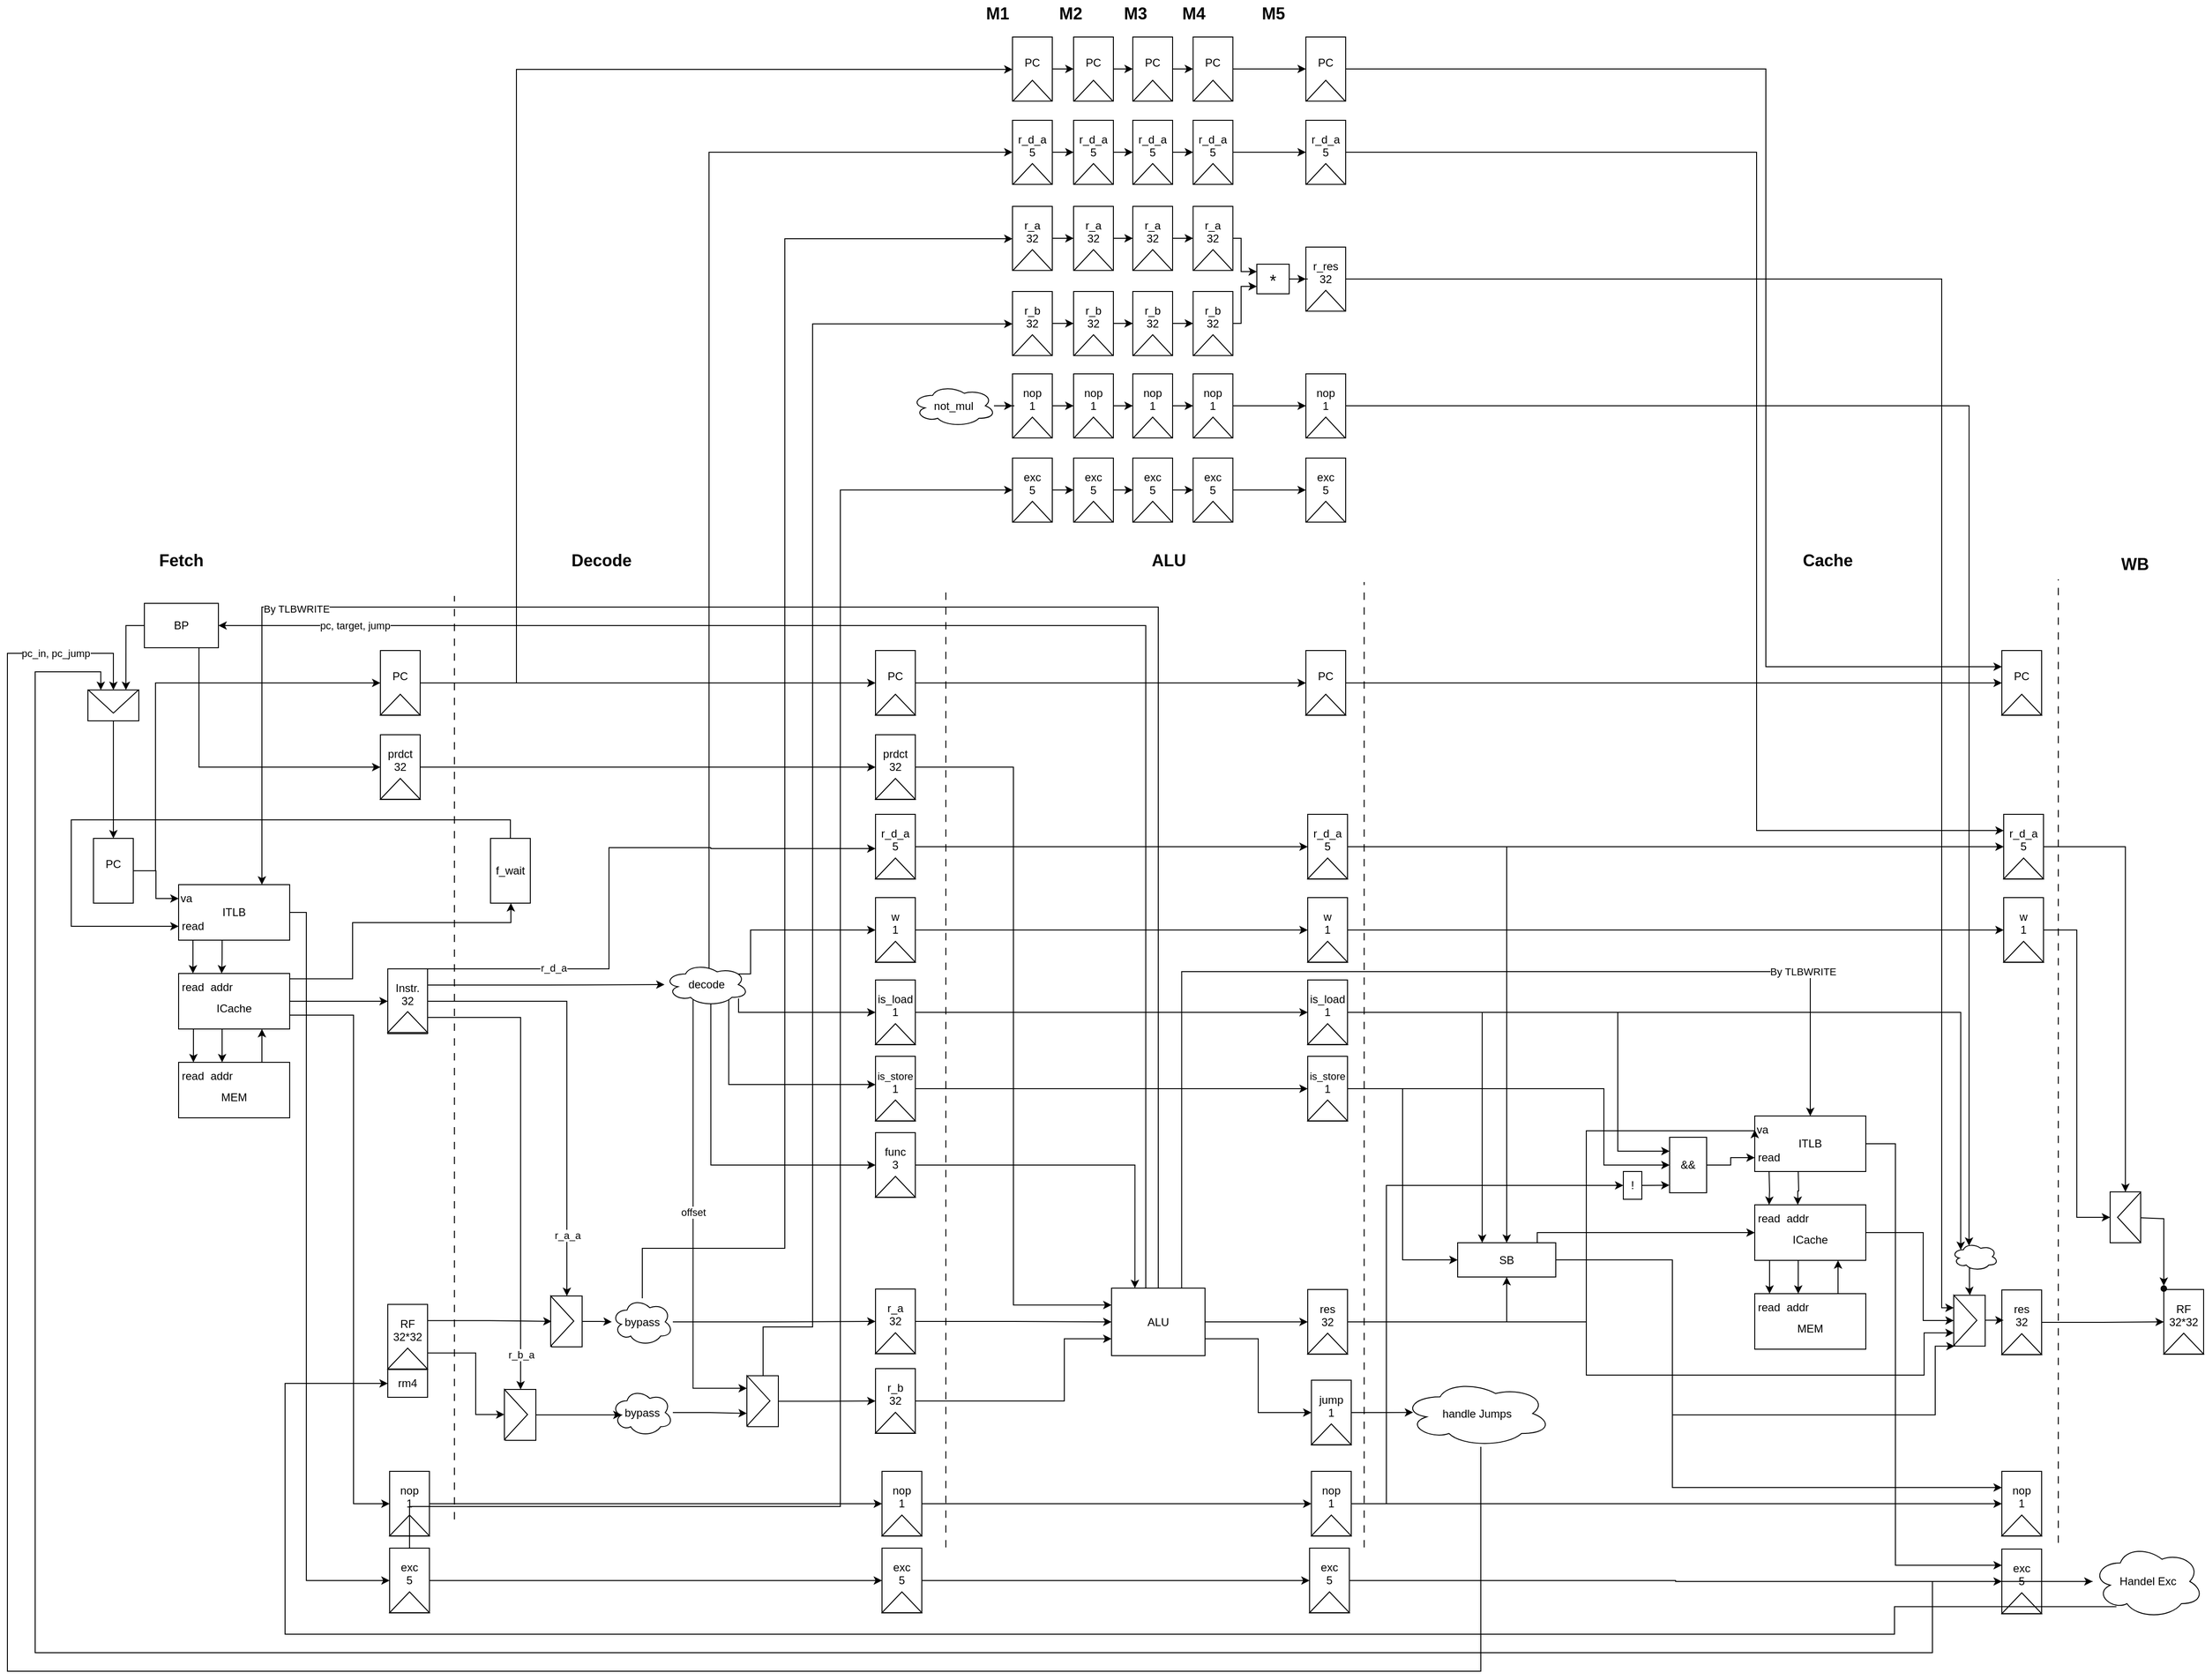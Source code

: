 <mxfile version="26.0.4">
  <diagram name="Page-1" id="XAGtNkshWDV9DZCTP_Yn">
    <mxGraphModel dx="1728" dy="1461" grid="0" gridSize="10" guides="1" tooltips="1" connect="1" arrows="1" fold="1" page="0" pageScale="1" pageWidth="850" pageHeight="1100" math="0" shadow="0">
      <root>
        <mxCell id="0" />
        <mxCell id="1" parent="0" />
        <mxCell id="d_JDDHmGyynqykljBrvN-1" value="" style="endArrow=none;html=1;rounded=0;dashed=1;dashPattern=8 8;" parent="1" edge="1">
          <mxGeometry width="50" height="50" relative="1" as="geometry">
            <mxPoint x="393" y="916" as="sourcePoint" />
            <mxPoint x="393" y="-82" as="targetPoint" />
          </mxGeometry>
        </mxCell>
        <mxCell id="d_JDDHmGyynqykljBrvN-4" value="Fetch" style="text;html=1;align=center;verticalAlign=middle;whiteSpace=wrap;rounded=0;fontStyle=1;fontSize=18;" parent="1" vertex="1">
          <mxGeometry x="68" y="-135" width="60" height="29" as="geometry" />
        </mxCell>
        <mxCell id="d_JDDHmGyynqykljBrvN-5" value="Decode" style="text;html=1;align=center;verticalAlign=middle;whiteSpace=wrap;rounded=0;fontStyle=1;fontSize=18;" parent="1" vertex="1">
          <mxGeometry x="522" y="-135" width="60" height="29" as="geometry" />
        </mxCell>
        <mxCell id="d_JDDHmGyynqykljBrvN-6" value="" style="endArrow=none;html=1;rounded=0;dashed=1;dashPattern=8 8;" parent="1" edge="1">
          <mxGeometry width="50" height="50" relative="1" as="geometry">
            <mxPoint x="924" y="946.29" as="sourcePoint" />
            <mxPoint x="924" y="-88" as="targetPoint" />
          </mxGeometry>
        </mxCell>
        <mxCell id="d_JDDHmGyynqykljBrvN-7" value="ALU" style="text;html=1;align=center;verticalAlign=middle;whiteSpace=wrap;rounded=0;fontStyle=1;fontSize=18;" parent="1" vertex="1">
          <mxGeometry x="1135" y="-135" width="60" height="29" as="geometry" />
        </mxCell>
        <mxCell id="e9a1FzbA3gTjQ1UGh1gj-2" value="" style="group" parent="1" vertex="1" connectable="0">
          <mxGeometry x="321" y="320" width="43" height="70" as="geometry" />
        </mxCell>
        <mxCell id="e9a1FzbA3gTjQ1UGh1gj-3" value="" style="group" parent="e9a1FzbA3gTjQ1UGh1gj-2" vertex="1" connectable="0">
          <mxGeometry width="43" height="70" as="geometry" />
        </mxCell>
        <mxCell id="e9a1FzbA3gTjQ1UGh1gj-4" value="&lt;div&gt;Instr&lt;span style=&quot;background-color: initial;&quot;&gt;.&lt;/span&gt;&lt;/div&gt;&lt;div&gt;&lt;span style=&quot;background-color: initial;&quot;&gt;32&lt;/span&gt;&lt;/div&gt;&lt;div&gt;&lt;br&gt;&lt;/div&gt;" style="rounded=0;whiteSpace=wrap;html=1;" parent="e9a1FzbA3gTjQ1UGh1gj-3" vertex="1">
          <mxGeometry y="1" width="43" height="70" as="geometry" />
        </mxCell>
        <mxCell id="e9a1FzbA3gTjQ1UGh1gj-5" value="" style="triangle;whiteSpace=wrap;html=1;rotation=-90;" parent="e9a1FzbA3gTjQ1UGh1gj-3" vertex="1">
          <mxGeometry x="10.25" y="37" width="22.5" height="43" as="geometry" />
        </mxCell>
        <mxCell id="e9a1FzbA3gTjQ1UGh1gj-19" value="" style="group;rotation=90;" parent="1" vertex="1" connectable="0">
          <mxGeometry x="321" y="683.6" width="43" height="70" as="geometry" />
        </mxCell>
        <mxCell id="e9a1FzbA3gTjQ1UGh1gj-20" value="" style="group" parent="e9a1FzbA3gTjQ1UGh1gj-19" vertex="1" connectable="0">
          <mxGeometry width="43" height="70" as="geometry" />
        </mxCell>
        <mxCell id="e9a1FzbA3gTjQ1UGh1gj-21" value="&lt;div&gt;RF&lt;/div&gt;&lt;div&gt;32*32&lt;/div&gt;&lt;div&gt;&lt;br&gt;&lt;/div&gt;" style="rounded=0;whiteSpace=wrap;html=1;" parent="e9a1FzbA3gTjQ1UGh1gj-20" vertex="1">
          <mxGeometry width="43" height="70" as="geometry" />
        </mxCell>
        <mxCell id="e9a1FzbA3gTjQ1UGh1gj-22" value="" style="triangle;whiteSpace=wrap;html=1;rotation=-90;" parent="e9a1FzbA3gTjQ1UGh1gj-20" vertex="1">
          <mxGeometry x="10.25" y="37" width="22.5" height="43" as="geometry" />
        </mxCell>
        <mxCell id="e9a1FzbA3gTjQ1UGh1gj-23" value="r_d_a" style="edgeStyle=orthogonalEdgeStyle;rounded=0;orthogonalLoop=1;jettySize=auto;html=1;exitX=1;exitY=0;exitDx=0;exitDy=0;" parent="1" source="e9a1FzbA3gTjQ1UGh1gj-4" target="e9a1FzbA3gTjQ1UGh1gj-29" edge="1">
          <mxGeometry x="-0.558" y="1" relative="1" as="geometry">
            <mxPoint x="580" y="273" as="targetPoint" />
            <Array as="points">
              <mxPoint x="560" y="321" />
              <mxPoint x="560" y="190" />
              <mxPoint x="670" y="190" />
              <mxPoint x="670" y="191" />
            </Array>
            <mxPoint as="offset" />
          </mxGeometry>
        </mxCell>
        <mxCell id="e9a1FzbA3gTjQ1UGh1gj-35" value="r_a_a" style="edgeStyle=orthogonalEdgeStyle;rounded=0;orthogonalLoop=1;jettySize=auto;html=1;" parent="1" source="e9a1FzbA3gTjQ1UGh1gj-4" target="e9a1FzbA3gTjQ1UGh1gj-33" edge="1">
          <mxGeometry x="0.721" relative="1" as="geometry">
            <mxPoint as="offset" />
          </mxGeometry>
        </mxCell>
        <mxCell id="e9a1FzbA3gTjQ1UGh1gj-40" value="r_b_a" style="edgeStyle=orthogonalEdgeStyle;rounded=0;orthogonalLoop=1;jettySize=auto;html=1;exitX=1;exitY=0.75;exitDx=0;exitDy=0;entryX=0.5;entryY=0;entryDx=0;entryDy=0;" parent="1" source="e9a1FzbA3gTjQ1UGh1gj-4" target="e9a1FzbA3gTjQ1UGh1gj-38" edge="1">
          <mxGeometry x="0.851" relative="1" as="geometry">
            <mxPoint as="offset" />
            <mxPoint x="478.053" y="621.605" as="targetPoint" />
          </mxGeometry>
        </mxCell>
        <mxCell id="e9a1FzbA3gTjQ1UGh1gj-57" style="edgeStyle=orthogonalEdgeStyle;rounded=0;orthogonalLoop=1;jettySize=auto;html=1;entryX=0;entryY=0.5;entryDx=0;entryDy=0;" parent="1" source="e9a1FzbA3gTjQ1UGh1gj-25" target="e9a1FzbA3gTjQ1UGh1gj-50" edge="1">
          <mxGeometry relative="1" as="geometry">
            <mxPoint x="724" y="336" as="sourcePoint" />
            <Array as="points">
              <mxPoint x="700" y="368" />
            </Array>
          </mxGeometry>
        </mxCell>
        <mxCell id="e9a1FzbA3gTjQ1UGh1gj-68" style="edgeStyle=orthogonalEdgeStyle;rounded=0;orthogonalLoop=1;jettySize=auto;html=1;exitX=0.763;exitY=0.795;exitDx=0;exitDy=0;exitPerimeter=0;" parent="1" source="e9a1FzbA3gTjQ1UGh1gj-25" target="e9a1FzbA3gTjQ1UGh1gj-54" edge="1">
          <mxGeometry relative="1" as="geometry">
            <Array as="points">
              <mxPoint x="689" y="446" />
            </Array>
          </mxGeometry>
        </mxCell>
        <mxCell id="e9a1FzbA3gTjQ1UGh1gj-69" style="edgeStyle=orthogonalEdgeStyle;rounded=0;orthogonalLoop=1;jettySize=auto;html=1;exitX=0.55;exitY=0.95;exitDx=0;exitDy=0;exitPerimeter=0;" parent="1" source="e9a1FzbA3gTjQ1UGh1gj-25" target="e9a1FzbA3gTjQ1UGh1gj-62" edge="1">
          <mxGeometry relative="1" as="geometry">
            <Array as="points">
              <mxPoint x="670" y="533" />
            </Array>
          </mxGeometry>
        </mxCell>
        <mxCell id="e9a1FzbA3gTjQ1UGh1gj-70" style="edgeStyle=orthogonalEdgeStyle;rounded=0;orthogonalLoop=1;jettySize=auto;html=1;entryX=0;entryY=0.5;entryDx=0;entryDy=0;exitX=0.88;exitY=0.25;exitDx=0;exitDy=0;exitPerimeter=0;" parent="1" source="e9a1FzbA3gTjQ1UGh1gj-25" target="e9a1FzbA3gTjQ1UGh1gj-45" edge="1">
          <mxGeometry relative="1" as="geometry">
            <Array as="points">
              <mxPoint x="713" y="327" />
              <mxPoint x="713" y="279" />
            </Array>
          </mxGeometry>
        </mxCell>
        <mxCell id="Ge6MpnjpsSB7cL12u8TX-7" value="offset" style="edgeStyle=orthogonalEdgeStyle;rounded=0;orthogonalLoop=1;jettySize=auto;html=1;entryX=0;entryY=0.25;entryDx=0;entryDy=0;exitX=0.339;exitY=0.846;exitDx=0;exitDy=0;exitPerimeter=0;" parent="1" source="e9a1FzbA3gTjQ1UGh1gj-25" target="Ge6MpnjpsSB7cL12u8TX-83" edge="1">
          <mxGeometry x="-0.039" relative="1" as="geometry">
            <mxPoint x="656" y="595" as="targetPoint" />
            <mxPoint x="656" y="358" as="sourcePoint" />
            <Array as="points">
              <mxPoint x="651" y="774" />
            </Array>
            <mxPoint as="offset" />
          </mxGeometry>
        </mxCell>
        <mxCell id="e9a1FzbA3gTjQ1UGh1gj-25" value="decode" style="ellipse;shape=cloud;whiteSpace=wrap;html=1;" parent="1" vertex="1">
          <mxGeometry x="620" y="315" width="91" height="46" as="geometry" />
        </mxCell>
        <mxCell id="e9a1FzbA3gTjQ1UGh1gj-26" style="edgeStyle=orthogonalEdgeStyle;rounded=0;orthogonalLoop=1;jettySize=auto;html=1;exitX=1;exitY=0.25;exitDx=0;exitDy=0;" parent="1" source="e9a1FzbA3gTjQ1UGh1gj-4" target="e9a1FzbA3gTjQ1UGh1gj-25" edge="1">
          <mxGeometry relative="1" as="geometry" />
        </mxCell>
        <mxCell id="e9a1FzbA3gTjQ1UGh1gj-27" value="" style="group" parent="1" vertex="1" connectable="0">
          <mxGeometry x="848" y="154" width="43" height="70" as="geometry" />
        </mxCell>
        <mxCell id="e9a1FzbA3gTjQ1UGh1gj-28" value="" style="group" parent="e9a1FzbA3gTjQ1UGh1gj-27" vertex="1" connectable="0">
          <mxGeometry width="43" height="70" as="geometry" />
        </mxCell>
        <mxCell id="e9a1FzbA3gTjQ1UGh1gj-29" value="&lt;div&gt;r_d_a&lt;/div&gt;&lt;div&gt;5&lt;/div&gt;&lt;div&gt;&lt;br&gt;&lt;/div&gt;" style="rounded=0;whiteSpace=wrap;html=1;" parent="e9a1FzbA3gTjQ1UGh1gj-28" vertex="1">
          <mxGeometry width="43" height="70" as="geometry" />
        </mxCell>
        <mxCell id="e9a1FzbA3gTjQ1UGh1gj-30" value="" style="triangle;whiteSpace=wrap;html=1;rotation=-90;" parent="e9a1FzbA3gTjQ1UGh1gj-28" vertex="1">
          <mxGeometry x="10.25" y="37" width="22.5" height="43" as="geometry" />
        </mxCell>
        <mxCell id="e9a1FzbA3gTjQ1UGh1gj-31" value="" style="group" parent="1" vertex="1" connectable="0">
          <mxGeometry x="484" y="674.5" width="33" height="55" as="geometry" />
        </mxCell>
        <mxCell id="e9a1FzbA3gTjQ1UGh1gj-32" value="" style="group" parent="e9a1FzbA3gTjQ1UGh1gj-31" vertex="1" connectable="0">
          <mxGeometry width="33" height="55" as="geometry" />
        </mxCell>
        <mxCell id="e9a1FzbA3gTjQ1UGh1gj-33" value="&lt;div&gt;&lt;br&gt;&lt;/div&gt;" style="rounded=0;whiteSpace=wrap;html=1;" parent="e9a1FzbA3gTjQ1UGh1gj-32" vertex="1">
          <mxGeometry x="14" width="33" height="55" as="geometry" />
        </mxCell>
        <mxCell id="e9a1FzbA3gTjQ1UGh1gj-34" value="" style="triangle;whiteSpace=wrap;html=1;rotation=0;" parent="e9a1FzbA3gTjQ1UGh1gj-32" vertex="1">
          <mxGeometry x="13" width="25" height="54.21" as="geometry" />
        </mxCell>
        <mxCell id="e9a1FzbA3gTjQ1UGh1gj-36" value="" style="group" parent="1" vertex="1" connectable="0">
          <mxGeometry x="416" y="775.5" width="33" height="55" as="geometry" />
        </mxCell>
        <mxCell id="e9a1FzbA3gTjQ1UGh1gj-37" value="" style="group" parent="e9a1FzbA3gTjQ1UGh1gj-36" vertex="1" connectable="0">
          <mxGeometry width="33" height="55" as="geometry" />
        </mxCell>
        <mxCell id="e9a1FzbA3gTjQ1UGh1gj-38" value="&lt;div&gt;&lt;br&gt;&lt;/div&gt;" style="rounded=0;whiteSpace=wrap;html=1;" parent="e9a1FzbA3gTjQ1UGh1gj-37" vertex="1">
          <mxGeometry x="32" width="33" height="55" as="geometry" />
        </mxCell>
        <mxCell id="e9a1FzbA3gTjQ1UGh1gj-39" value="" style="triangle;whiteSpace=wrap;html=1;rotation=0;" parent="e9a1FzbA3gTjQ1UGh1gj-37" vertex="1">
          <mxGeometry x="31" width="25" height="54.21" as="geometry" />
        </mxCell>
        <mxCell id="e9a1FzbA3gTjQ1UGh1gj-41" style="edgeStyle=orthogonalEdgeStyle;rounded=0;orthogonalLoop=1;jettySize=auto;html=1;exitX=1;exitY=0.25;exitDx=0;exitDy=0;" parent="1" source="e9a1FzbA3gTjQ1UGh1gj-21" target="e9a1FzbA3gTjQ1UGh1gj-33" edge="1">
          <mxGeometry relative="1" as="geometry" />
        </mxCell>
        <mxCell id="e9a1FzbA3gTjQ1UGh1gj-42" style="edgeStyle=orthogonalEdgeStyle;rounded=0;orthogonalLoop=1;jettySize=auto;html=1;entryX=0;entryY=0.5;entryDx=0;entryDy=0;exitX=1;exitY=0.75;exitDx=0;exitDy=0;" parent="1" source="e9a1FzbA3gTjQ1UGh1gj-21" target="e9a1FzbA3gTjQ1UGh1gj-39" edge="1">
          <mxGeometry relative="1" as="geometry">
            <Array as="points">
              <mxPoint x="416" y="736" />
              <mxPoint x="416" y="803" />
            </Array>
          </mxGeometry>
        </mxCell>
        <mxCell id="e9a1FzbA3gTjQ1UGh1gj-43" value="" style="group" parent="1" vertex="1" connectable="0">
          <mxGeometry x="848" y="244" width="43" height="70" as="geometry" />
        </mxCell>
        <mxCell id="e9a1FzbA3gTjQ1UGh1gj-44" value="" style="group" parent="e9a1FzbA3gTjQ1UGh1gj-43" vertex="1" connectable="0">
          <mxGeometry width="43" height="70" as="geometry" />
        </mxCell>
        <mxCell id="e9a1FzbA3gTjQ1UGh1gj-45" value="&lt;div&gt;w&lt;/div&gt;&lt;div&gt;1&lt;/div&gt;&lt;div&gt;&lt;br&gt;&lt;/div&gt;" style="rounded=0;whiteSpace=wrap;html=1;" parent="e9a1FzbA3gTjQ1UGh1gj-44" vertex="1">
          <mxGeometry width="43" height="70" as="geometry" />
        </mxCell>
        <mxCell id="e9a1FzbA3gTjQ1UGh1gj-46" value="" style="triangle;whiteSpace=wrap;html=1;rotation=-90;" parent="e9a1FzbA3gTjQ1UGh1gj-44" vertex="1">
          <mxGeometry x="10.25" y="37" width="22.5" height="43" as="geometry" />
        </mxCell>
        <mxCell id="e9a1FzbA3gTjQ1UGh1gj-48" value="" style="group" parent="1" vertex="1" connectable="0">
          <mxGeometry x="848" y="333" width="43" height="70" as="geometry" />
        </mxCell>
        <mxCell id="e9a1FzbA3gTjQ1UGh1gj-49" value="" style="group" parent="e9a1FzbA3gTjQ1UGh1gj-48" vertex="1" connectable="0">
          <mxGeometry width="43" height="70" as="geometry" />
        </mxCell>
        <mxCell id="e9a1FzbA3gTjQ1UGh1gj-50" value="&lt;div style=&quot;&quot;&gt;&lt;span style=&quot;background-color: initial;&quot;&gt;&lt;font style=&quot;font-size: 12px;&quot;&gt;is_load&lt;/font&gt;&lt;/span&gt;&lt;/div&gt;&lt;div style=&quot;&quot;&gt;&lt;font style=&quot;font-size: 12px;&quot;&gt;&lt;span style=&quot;background-color: initial;&quot;&gt;1&lt;/span&gt;&lt;br&gt;&lt;/font&gt;&lt;/div&gt;&lt;div style=&quot;&quot;&gt;&lt;br&gt;&lt;/div&gt;" style="rounded=0;whiteSpace=wrap;html=1;" parent="e9a1FzbA3gTjQ1UGh1gj-49" vertex="1">
          <mxGeometry width="43" height="70" as="geometry" />
        </mxCell>
        <mxCell id="e9a1FzbA3gTjQ1UGh1gj-51" value="" style="triangle;whiteSpace=wrap;html=1;rotation=-90;" parent="e9a1FzbA3gTjQ1UGh1gj-49" vertex="1">
          <mxGeometry x="10.25" y="37" width="22.5" height="43" as="geometry" />
        </mxCell>
        <mxCell id="e9a1FzbA3gTjQ1UGh1gj-52" value="" style="group;fontSize=11;" parent="1" vertex="1" connectable="0">
          <mxGeometry x="848" y="415.5" width="43" height="70" as="geometry" />
        </mxCell>
        <mxCell id="e9a1FzbA3gTjQ1UGh1gj-53" value="" style="group" parent="e9a1FzbA3gTjQ1UGh1gj-52" vertex="1" connectable="0">
          <mxGeometry width="43" height="70" as="geometry" />
        </mxCell>
        <mxCell id="e9a1FzbA3gTjQ1UGh1gj-54" value="&lt;div style=&quot;&quot;&gt;&lt;span style=&quot;background-color: initial;&quot;&gt;&lt;font style=&quot;font-size: 11px;&quot;&gt;is_store&lt;/font&gt;&lt;/span&gt;&lt;/div&gt;&lt;div style=&quot;&quot;&gt;&lt;font style=&quot;font-size: 12px;&quot;&gt;&lt;span style=&quot;background-color: initial;&quot;&gt;1&lt;/span&gt;&lt;br&gt;&lt;/font&gt;&lt;/div&gt;&lt;div style=&quot;&quot;&gt;&lt;br&gt;&lt;/div&gt;" style="rounded=0;whiteSpace=wrap;html=1;" parent="e9a1FzbA3gTjQ1UGh1gj-53" vertex="1">
          <mxGeometry width="43" height="70" as="geometry" />
        </mxCell>
        <mxCell id="e9a1FzbA3gTjQ1UGh1gj-55" value="" style="triangle;whiteSpace=wrap;html=1;rotation=-90;" parent="e9a1FzbA3gTjQ1UGh1gj-53" vertex="1">
          <mxGeometry x="10.25" y="37" width="22.5" height="43" as="geometry" />
        </mxCell>
        <mxCell id="e9a1FzbA3gTjQ1UGh1gj-60" value="" style="group;fontSize=11;" parent="1" vertex="1" connectable="0">
          <mxGeometry x="848" y="498" width="43" height="70" as="geometry" />
        </mxCell>
        <mxCell id="e9a1FzbA3gTjQ1UGh1gj-61" value="" style="group" parent="e9a1FzbA3gTjQ1UGh1gj-60" vertex="1" connectable="0">
          <mxGeometry width="43" height="70" as="geometry" />
        </mxCell>
        <mxCell id="e9a1FzbA3gTjQ1UGh1gj-62" value="&lt;div style=&quot;&quot;&gt;&lt;span style=&quot;background-color: initial;&quot;&gt;&lt;font style=&quot;font-size: 12px;&quot;&gt;func&lt;/font&gt;&lt;/span&gt;&lt;/div&gt;&lt;div style=&quot;&quot;&gt;3&lt;/div&gt;&lt;div style=&quot;&quot;&gt;&lt;br&gt;&lt;/div&gt;" style="rounded=0;whiteSpace=wrap;html=1;" parent="e9a1FzbA3gTjQ1UGh1gj-61" vertex="1">
          <mxGeometry width="43" height="70" as="geometry" />
        </mxCell>
        <mxCell id="e9a1FzbA3gTjQ1UGh1gj-63" value="" style="triangle;whiteSpace=wrap;html=1;rotation=-90;" parent="e9a1FzbA3gTjQ1UGh1gj-61" vertex="1">
          <mxGeometry x="10.25" y="37" width="22.5" height="43" as="geometry" />
        </mxCell>
        <mxCell id="e9a1FzbA3gTjQ1UGh1gj-71" value="" style="group;fontSize=11;" parent="1" vertex="1" connectable="0">
          <mxGeometry x="848" y="667" width="43" height="70" as="geometry" />
        </mxCell>
        <mxCell id="e9a1FzbA3gTjQ1UGh1gj-72" value="" style="group" parent="e9a1FzbA3gTjQ1UGh1gj-71" vertex="1" connectable="0">
          <mxGeometry width="43" height="70" as="geometry" />
        </mxCell>
        <mxCell id="e9a1FzbA3gTjQ1UGh1gj-73" value="&lt;div style=&quot;&quot;&gt;r_a&lt;/div&gt;&lt;div style=&quot;&quot;&gt;32&lt;/div&gt;&lt;div style=&quot;&quot;&gt;&lt;br&gt;&lt;/div&gt;" style="rounded=0;whiteSpace=wrap;html=1;" parent="e9a1FzbA3gTjQ1UGh1gj-72" vertex="1">
          <mxGeometry width="43" height="70" as="geometry" />
        </mxCell>
        <mxCell id="e9a1FzbA3gTjQ1UGh1gj-74" value="" style="triangle;whiteSpace=wrap;html=1;rotation=-90;" parent="e9a1FzbA3gTjQ1UGh1gj-72" vertex="1">
          <mxGeometry x="10.25" y="37" width="22.5" height="43" as="geometry" />
        </mxCell>
        <mxCell id="e9a1FzbA3gTjQ1UGh1gj-75" value="" style="group;fontSize=11;" parent="1" vertex="1" connectable="0">
          <mxGeometry x="848" y="753" width="43" height="70" as="geometry" />
        </mxCell>
        <mxCell id="e9a1FzbA3gTjQ1UGh1gj-76" value="" style="group" parent="e9a1FzbA3gTjQ1UGh1gj-75" vertex="1" connectable="0">
          <mxGeometry width="43" height="70" as="geometry" />
        </mxCell>
        <mxCell id="e9a1FzbA3gTjQ1UGh1gj-77" value="&lt;div style=&quot;&quot;&gt;r_b&lt;/div&gt;&lt;div style=&quot;&quot;&gt;32&lt;/div&gt;&lt;div style=&quot;&quot;&gt;&lt;br&gt;&lt;/div&gt;" style="rounded=0;whiteSpace=wrap;html=1;" parent="e9a1FzbA3gTjQ1UGh1gj-76" vertex="1">
          <mxGeometry width="43" height="70" as="geometry" />
        </mxCell>
        <mxCell id="e9a1FzbA3gTjQ1UGh1gj-78" value="" style="triangle;whiteSpace=wrap;html=1;rotation=-90;" parent="e9a1FzbA3gTjQ1UGh1gj-76" vertex="1">
          <mxGeometry x="10.25" y="37" width="22.5" height="43" as="geometry" />
        </mxCell>
        <mxCell id="e9a1FzbA3gTjQ1UGh1gj-79" style="edgeStyle=orthogonalEdgeStyle;rounded=0;orthogonalLoop=1;jettySize=auto;html=1;" parent="1" source="drS6OS8cWDHU6X5ViW2a-37" target="e9a1FzbA3gTjQ1UGh1gj-73" edge="1">
          <mxGeometry relative="1" as="geometry" />
        </mxCell>
        <mxCell id="e9a1FzbA3gTjQ1UGh1gj-118" style="edgeStyle=orthogonalEdgeStyle;rounded=0;orthogonalLoop=1;jettySize=auto;html=1;" parent="1" source="e9a1FzbA3gTjQ1UGh1gj-82" target="e9a1FzbA3gTjQ1UGh1gj-110" edge="1">
          <mxGeometry relative="1" as="geometry" />
        </mxCell>
        <mxCell id="drS6OS8cWDHU6X5ViW2a-42" value="By TLBWRITE" style="edgeStyle=orthogonalEdgeStyle;rounded=0;orthogonalLoop=1;jettySize=auto;html=1;entryX=0.75;entryY=0;entryDx=0;entryDy=0;exitX=0.5;exitY=0;exitDx=0;exitDy=0;align=left;" parent="1" source="e9a1FzbA3gTjQ1UGh1gj-82" target="drS6OS8cWDHU6X5ViW2a-22" edge="1">
          <mxGeometry x="0.702" relative="1" as="geometry">
            <Array as="points">
              <mxPoint x="1154" y="-70" />
              <mxPoint x="185" y="-70" />
            </Array>
            <mxPoint as="offset" />
          </mxGeometry>
        </mxCell>
        <mxCell id="drS6OS8cWDHU6X5ViW2a-47" value="&lt;span style=&quot;color: rgb(0, 0, 0); font-family: Helvetica; font-size: 11px; font-style: normal; font-variant-ligatures: normal; font-variant-caps: normal; font-weight: 400; letter-spacing: normal; orphans: 2; text-align: left; text-indent: 0px; text-transform: none; widows: 2; word-spacing: 0px; -webkit-text-stroke-width: 0px; white-space: nowrap; background-color: rgb(255, 255, 255); text-decoration-thickness: initial; text-decoration-style: initial; text-decoration-color: initial; float: none; display: inline !important;&quot;&gt;By&lt;/span&gt;&lt;span style=&quot;background-color: light-dark(rgb(255, 255, 255), rgb(255, 255, 255)); color: light-dark(rgb(0, 0, 0), rgb(0, 0, 0)); text-align: left;&quot;&gt;&amp;nbsp;TLBWRITE&lt;/span&gt;" style="edgeStyle=orthogonalEdgeStyle;rounded=0;orthogonalLoop=1;jettySize=auto;html=1;entryX=0.5;entryY=0;entryDx=0;entryDy=0;exitX=0.75;exitY=0;exitDx=0;exitDy=0;" parent="1" source="e9a1FzbA3gTjQ1UGh1gj-82" target="drS6OS8cWDHU6X5ViW2a-44" edge="1">
          <mxGeometry x="0.721" relative="1" as="geometry">
            <Array as="points">
              <mxPoint x="1179" y="324" />
              <mxPoint x="1858" y="324" />
            </Array>
            <mxPoint as="offset" />
          </mxGeometry>
        </mxCell>
        <mxCell id="drS6OS8cWDHU6X5ViW2a-49" value="pc_in, pc_jump" style="edgeStyle=orthogonalEdgeStyle;rounded=0;orthogonalLoop=1;jettySize=auto;html=1;entryX=0;entryY=0.5;entryDx=0;entryDy=0;" parent="1" source="QpSBBoXRirI0abW_Q_F6-18" target="QpSBBoXRirI0abW_Q_F6-8" edge="1">
          <mxGeometry x="0.934" relative="1" as="geometry">
            <Array as="points">
              <mxPoint x="1502" y="1080" />
              <mxPoint x="-90" y="1080" />
              <mxPoint x="-90" y="-20" />
              <mxPoint x="25" y="-20" />
            </Array>
            <mxPoint as="offset" />
          </mxGeometry>
        </mxCell>
        <mxCell id="V2g2SaF9fPcpC6KqZo0P-4" value="pc, target, jump" style="edgeStyle=orthogonalEdgeStyle;rounded=0;orthogonalLoop=1;jettySize=auto;html=1;entryX=1;entryY=0.5;entryDx=0;entryDy=0;align=left;" parent="1" source="e9a1FzbA3gTjQ1UGh1gj-82" target="QpSBBoXRirI0abW_Q_F6-2" edge="1">
          <mxGeometry x="0.875" relative="1" as="geometry">
            <Array as="points">
              <mxPoint x="1140" y="-50" />
            </Array>
            <mxPoint as="offset" />
            <mxPoint x="250" y="-12" as="targetPoint" />
          </mxGeometry>
        </mxCell>
        <mxCell id="QpSBBoXRirI0abW_Q_F6-17" style="edgeStyle=orthogonalEdgeStyle;rounded=0;orthogonalLoop=1;jettySize=auto;html=1;entryX=0;entryY=0.5;entryDx=0;entryDy=0;exitX=1;exitY=0.75;exitDx=0;exitDy=0;" parent="1" source="e9a1FzbA3gTjQ1UGh1gj-82" target="QpSBBoXRirI0abW_Q_F6-15" edge="1">
          <mxGeometry relative="1" as="geometry" />
        </mxCell>
        <mxCell id="e9a1FzbA3gTjQ1UGh1gj-82" value="ALU" style="rounded=0;whiteSpace=wrap;html=1;" parent="1" vertex="1">
          <mxGeometry x="1103" y="666" width="101" height="73" as="geometry" />
        </mxCell>
        <mxCell id="e9a1FzbA3gTjQ1UGh1gj-83" style="edgeStyle=orthogonalEdgeStyle;rounded=0;orthogonalLoop=1;jettySize=auto;html=1;entryX=0;entryY=0.5;entryDx=0;entryDy=0;" parent="1" source="e9a1FzbA3gTjQ1UGh1gj-73" target="e9a1FzbA3gTjQ1UGh1gj-82" edge="1">
          <mxGeometry relative="1" as="geometry" />
        </mxCell>
        <mxCell id="e9a1FzbA3gTjQ1UGh1gj-84" style="edgeStyle=orthogonalEdgeStyle;rounded=0;orthogonalLoop=1;jettySize=auto;html=1;entryX=0;entryY=0.75;entryDx=0;entryDy=0;" parent="1" source="e9a1FzbA3gTjQ1UGh1gj-77" target="e9a1FzbA3gTjQ1UGh1gj-82" edge="1">
          <mxGeometry relative="1" as="geometry">
            <Array as="points">
              <mxPoint x="1052" y="788" />
              <mxPoint x="1052" y="721" />
            </Array>
          </mxGeometry>
        </mxCell>
        <mxCell id="e9a1FzbA3gTjQ1UGh1gj-85" style="edgeStyle=orthogonalEdgeStyle;rounded=0;orthogonalLoop=1;jettySize=auto;html=1;entryX=0.25;entryY=0;entryDx=0;entryDy=0;" parent="1" source="e9a1FzbA3gTjQ1UGh1gj-62" target="e9a1FzbA3gTjQ1UGh1gj-82" edge="1">
          <mxGeometry relative="1" as="geometry" />
        </mxCell>
        <mxCell id="e9a1FzbA3gTjQ1UGh1gj-86" value="" style="endArrow=none;html=1;rounded=0;dashed=1;dashPattern=8 8;" parent="1" edge="1">
          <mxGeometry width="50" height="50" relative="1" as="geometry">
            <mxPoint x="1376" y="946.29" as="sourcePoint" />
            <mxPoint x="1376" y="-97" as="targetPoint" />
          </mxGeometry>
        </mxCell>
        <mxCell id="e9a1FzbA3gTjQ1UGh1gj-87" value="Cache" style="text;html=1;align=center;verticalAlign=middle;whiteSpace=wrap;rounded=0;fontStyle=1;fontSize=18;" parent="1" vertex="1">
          <mxGeometry x="1849" y="-135" width="56" height="29" as="geometry" />
        </mxCell>
        <mxCell id="e9a1FzbA3gTjQ1UGh1gj-88" value="" style="group" parent="1" vertex="1" connectable="0">
          <mxGeometry x="1315" y="154" width="39" height="70" as="geometry" />
        </mxCell>
        <mxCell id="e9a1FzbA3gTjQ1UGh1gj-89" value="" style="group" parent="e9a1FzbA3gTjQ1UGh1gj-88" vertex="1" connectable="0">
          <mxGeometry width="43" height="70" as="geometry" />
        </mxCell>
        <mxCell id="e9a1FzbA3gTjQ1UGh1gj-90" value="&lt;div&gt;r_d_a&lt;/div&gt;&lt;div&gt;5&lt;/div&gt;&lt;div&gt;&lt;br&gt;&lt;/div&gt;" style="rounded=0;whiteSpace=wrap;html=1;" parent="e9a1FzbA3gTjQ1UGh1gj-89" vertex="1">
          <mxGeometry width="43" height="70" as="geometry" />
        </mxCell>
        <mxCell id="e9a1FzbA3gTjQ1UGh1gj-91" value="" style="triangle;whiteSpace=wrap;html=1;rotation=-90;" parent="e9a1FzbA3gTjQ1UGh1gj-89" vertex="1">
          <mxGeometry x="10.25" y="37" width="22.5" height="43" as="geometry" />
        </mxCell>
        <mxCell id="e9a1FzbA3gTjQ1UGh1gj-92" value="" style="group" parent="1" vertex="1" connectable="0">
          <mxGeometry x="1315" y="244" width="39" height="70" as="geometry" />
        </mxCell>
        <mxCell id="e9a1FzbA3gTjQ1UGh1gj-93" value="" style="group" parent="e9a1FzbA3gTjQ1UGh1gj-92" vertex="1" connectable="0">
          <mxGeometry width="43" height="70" as="geometry" />
        </mxCell>
        <mxCell id="e9a1FzbA3gTjQ1UGh1gj-94" value="&lt;div&gt;w&lt;/div&gt;&lt;div&gt;1&lt;/div&gt;&lt;div&gt;&lt;br&gt;&lt;/div&gt;" style="rounded=0;whiteSpace=wrap;html=1;" parent="e9a1FzbA3gTjQ1UGh1gj-93" vertex="1">
          <mxGeometry width="43" height="70" as="geometry" />
        </mxCell>
        <mxCell id="e9a1FzbA3gTjQ1UGh1gj-95" value="" style="triangle;whiteSpace=wrap;html=1;rotation=-90;" parent="e9a1FzbA3gTjQ1UGh1gj-93" vertex="1">
          <mxGeometry x="10.25" y="37" width="22.5" height="43" as="geometry" />
        </mxCell>
        <mxCell id="e9a1FzbA3gTjQ1UGh1gj-96" value="" style="group" parent="1" vertex="1" connectable="0">
          <mxGeometry x="1315" y="333" width="39" height="70" as="geometry" />
        </mxCell>
        <mxCell id="e9a1FzbA3gTjQ1UGh1gj-97" value="" style="group" parent="e9a1FzbA3gTjQ1UGh1gj-96" vertex="1" connectable="0">
          <mxGeometry width="43" height="70" as="geometry" />
        </mxCell>
        <mxCell id="e9a1FzbA3gTjQ1UGh1gj-98" value="&lt;div style=&quot;&quot;&gt;&lt;span style=&quot;background-color: initial;&quot;&gt;&lt;font style=&quot;font-size: 12px;&quot;&gt;is_load&lt;/font&gt;&lt;/span&gt;&lt;/div&gt;&lt;div style=&quot;&quot;&gt;&lt;font style=&quot;font-size: 12px;&quot;&gt;&lt;span style=&quot;background-color: initial;&quot;&gt;1&lt;/span&gt;&lt;br&gt;&lt;/font&gt;&lt;/div&gt;&lt;div style=&quot;&quot;&gt;&lt;br&gt;&lt;/div&gt;" style="rounded=0;whiteSpace=wrap;html=1;" parent="e9a1FzbA3gTjQ1UGh1gj-97" vertex="1">
          <mxGeometry width="43" height="70" as="geometry" />
        </mxCell>
        <mxCell id="e9a1FzbA3gTjQ1UGh1gj-99" value="" style="triangle;whiteSpace=wrap;html=1;rotation=-90;" parent="e9a1FzbA3gTjQ1UGh1gj-97" vertex="1">
          <mxGeometry x="10.25" y="37" width="22.5" height="43" as="geometry" />
        </mxCell>
        <mxCell id="e9a1FzbA3gTjQ1UGh1gj-100" value="" style="group;fontSize=11;" parent="1" vertex="1" connectable="0">
          <mxGeometry x="1315" y="415.5" width="39" height="70" as="geometry" />
        </mxCell>
        <mxCell id="e9a1FzbA3gTjQ1UGh1gj-101" value="" style="group" parent="e9a1FzbA3gTjQ1UGh1gj-100" vertex="1" connectable="0">
          <mxGeometry width="43" height="70" as="geometry" />
        </mxCell>
        <mxCell id="e9a1FzbA3gTjQ1UGh1gj-102" value="&lt;div style=&quot;&quot;&gt;&lt;span style=&quot;background-color: initial;&quot;&gt;&lt;font style=&quot;font-size: 11px;&quot;&gt;is_store&lt;/font&gt;&lt;/span&gt;&lt;/div&gt;&lt;div style=&quot;&quot;&gt;&lt;font style=&quot;font-size: 12px;&quot;&gt;&lt;span style=&quot;background-color: initial;&quot;&gt;1&lt;/span&gt;&lt;br&gt;&lt;/font&gt;&lt;/div&gt;&lt;div style=&quot;&quot;&gt;&lt;br&gt;&lt;/div&gt;" style="rounded=0;whiteSpace=wrap;html=1;" parent="e9a1FzbA3gTjQ1UGh1gj-101" vertex="1">
          <mxGeometry width="43" height="70" as="geometry" />
        </mxCell>
        <mxCell id="e9a1FzbA3gTjQ1UGh1gj-103" value="" style="triangle;whiteSpace=wrap;html=1;rotation=-90;" parent="e9a1FzbA3gTjQ1UGh1gj-101" vertex="1">
          <mxGeometry x="10.25" y="37" width="22.5" height="43" as="geometry" />
        </mxCell>
        <mxCell id="e9a1FzbA3gTjQ1UGh1gj-104" style="edgeStyle=orthogonalEdgeStyle;rounded=0;orthogonalLoop=1;jettySize=auto;html=1;" parent="1" source="e9a1FzbA3gTjQ1UGh1gj-29" target="e9a1FzbA3gTjQ1UGh1gj-90" edge="1">
          <mxGeometry relative="1" as="geometry" />
        </mxCell>
        <mxCell id="e9a1FzbA3gTjQ1UGh1gj-105" style="edgeStyle=orthogonalEdgeStyle;rounded=0;orthogonalLoop=1;jettySize=auto;html=1;" parent="1" source="e9a1FzbA3gTjQ1UGh1gj-45" target="e9a1FzbA3gTjQ1UGh1gj-94" edge="1">
          <mxGeometry relative="1" as="geometry" />
        </mxCell>
        <mxCell id="e9a1FzbA3gTjQ1UGh1gj-106" style="edgeStyle=orthogonalEdgeStyle;rounded=0;orthogonalLoop=1;jettySize=auto;html=1;" parent="1" source="e9a1FzbA3gTjQ1UGh1gj-50" target="e9a1FzbA3gTjQ1UGh1gj-98" edge="1">
          <mxGeometry relative="1" as="geometry" />
        </mxCell>
        <mxCell id="e9a1FzbA3gTjQ1UGh1gj-107" style="edgeStyle=orthogonalEdgeStyle;rounded=0;orthogonalLoop=1;jettySize=auto;html=1;" parent="1" source="e9a1FzbA3gTjQ1UGh1gj-54" target="e9a1FzbA3gTjQ1UGh1gj-102" edge="1">
          <mxGeometry relative="1" as="geometry" />
        </mxCell>
        <mxCell id="e9a1FzbA3gTjQ1UGh1gj-108" value="" style="group;fontSize=11;" parent="1" vertex="1" connectable="0">
          <mxGeometry x="1315" y="667.5" width="43" height="70" as="geometry" />
        </mxCell>
        <mxCell id="e9a1FzbA3gTjQ1UGh1gj-109" value="" style="group" parent="e9a1FzbA3gTjQ1UGh1gj-108" vertex="1" connectable="0">
          <mxGeometry width="43" height="70" as="geometry" />
        </mxCell>
        <mxCell id="e9a1FzbA3gTjQ1UGh1gj-110" value="&lt;div style=&quot;&quot;&gt;res&lt;/div&gt;&lt;div style=&quot;&quot;&gt;32&lt;/div&gt;&lt;div style=&quot;&quot;&gt;&lt;br&gt;&lt;/div&gt;" style="rounded=0;whiteSpace=wrap;html=1;" parent="e9a1FzbA3gTjQ1UGh1gj-109" vertex="1">
          <mxGeometry width="43" height="70" as="geometry" />
        </mxCell>
        <mxCell id="e9a1FzbA3gTjQ1UGh1gj-111" value="" style="triangle;whiteSpace=wrap;html=1;rotation=-90;" parent="e9a1FzbA3gTjQ1UGh1gj-109" vertex="1">
          <mxGeometry x="10.25" y="37" width="22.5" height="43" as="geometry" />
        </mxCell>
        <mxCell id="e9a1FzbA3gTjQ1UGh1gj-117" value="" style="endArrow=none;html=1;rounded=0;dashed=1;dashPattern=8 8;" parent="1" edge="1">
          <mxGeometry width="50" height="50" relative="1" as="geometry">
            <mxPoint x="2126" y="941.29" as="sourcePoint" />
            <mxPoint x="2126" y="-100" as="targetPoint" />
          </mxGeometry>
        </mxCell>
        <mxCell id="e9a1FzbA3gTjQ1UGh1gj-124" value="" style="group" parent="1" vertex="1" connectable="0">
          <mxGeometry x="2182" y="562" width="33" height="55" as="geometry" />
        </mxCell>
        <mxCell id="e9a1FzbA3gTjQ1UGh1gj-125" value="" style="group" parent="e9a1FzbA3gTjQ1UGh1gj-124" vertex="1" connectable="0">
          <mxGeometry width="33" height="55" as="geometry" />
        </mxCell>
        <mxCell id="e9a1FzbA3gTjQ1UGh1gj-126" value="&lt;div&gt;&lt;br&gt;&lt;/div&gt;" style="rounded=0;whiteSpace=wrap;html=1;" parent="e9a1FzbA3gTjQ1UGh1gj-125" vertex="1">
          <mxGeometry width="33" height="55" as="geometry" />
        </mxCell>
        <mxCell id="e9a1FzbA3gTjQ1UGh1gj-127" value="" style="triangle;whiteSpace=wrap;html=1;rotation=-180;" parent="e9a1FzbA3gTjQ1UGh1gj-125" vertex="1">
          <mxGeometry x="8" y="0.39" width="25" height="54.21" as="geometry" />
        </mxCell>
        <mxCell id="e9a1FzbA3gTjQ1UGh1gj-130" value="" style="group" parent="1" vertex="1" connectable="0">
          <mxGeometry x="2067" y="154" width="39" height="70" as="geometry" />
        </mxCell>
        <mxCell id="e9a1FzbA3gTjQ1UGh1gj-131" value="" style="group" parent="e9a1FzbA3gTjQ1UGh1gj-130" vertex="1" connectable="0">
          <mxGeometry width="43" height="70" as="geometry" />
        </mxCell>
        <mxCell id="e9a1FzbA3gTjQ1UGh1gj-132" value="&lt;div&gt;r_d_a&lt;/div&gt;&lt;div&gt;5&lt;/div&gt;&lt;div&gt;&lt;br&gt;&lt;/div&gt;" style="rounded=0;whiteSpace=wrap;html=1;" parent="e9a1FzbA3gTjQ1UGh1gj-131" vertex="1">
          <mxGeometry width="43" height="70" as="geometry" />
        </mxCell>
        <mxCell id="e9a1FzbA3gTjQ1UGh1gj-133" value="" style="triangle;whiteSpace=wrap;html=1;rotation=-90;" parent="e9a1FzbA3gTjQ1UGh1gj-131" vertex="1">
          <mxGeometry x="10.25" y="37" width="22.5" height="43" as="geometry" />
        </mxCell>
        <mxCell id="e9a1FzbA3gTjQ1UGh1gj-134" value="" style="group" parent="1" vertex="1" connectable="0">
          <mxGeometry x="2067" y="244" width="39" height="70" as="geometry" />
        </mxCell>
        <mxCell id="e9a1FzbA3gTjQ1UGh1gj-135" value="" style="group" parent="e9a1FzbA3gTjQ1UGh1gj-134" vertex="1" connectable="0">
          <mxGeometry width="43" height="70" as="geometry" />
        </mxCell>
        <mxCell id="e9a1FzbA3gTjQ1UGh1gj-136" value="&lt;div&gt;w&lt;/div&gt;&lt;div&gt;1&lt;/div&gt;&lt;div&gt;&lt;br&gt;&lt;/div&gt;" style="rounded=0;whiteSpace=wrap;html=1;" parent="e9a1FzbA3gTjQ1UGh1gj-135" vertex="1">
          <mxGeometry width="43" height="70" as="geometry" />
        </mxCell>
        <mxCell id="e9a1FzbA3gTjQ1UGh1gj-137" value="" style="triangle;whiteSpace=wrap;html=1;rotation=-90;" parent="e9a1FzbA3gTjQ1UGh1gj-135" vertex="1">
          <mxGeometry x="10.25" y="37" width="22.5" height="43" as="geometry" />
        </mxCell>
        <mxCell id="e9a1FzbA3gTjQ1UGh1gj-140" style="edgeStyle=orthogonalEdgeStyle;rounded=0;orthogonalLoop=1;jettySize=auto;html=1;" parent="1" source="e9a1FzbA3gTjQ1UGh1gj-132" target="e9a1FzbA3gTjQ1UGh1gj-126" edge="1">
          <mxGeometry relative="1" as="geometry" />
        </mxCell>
        <mxCell id="e9a1FzbA3gTjQ1UGh1gj-144" style="edgeStyle=orthogonalEdgeStyle;rounded=0;orthogonalLoop=1;jettySize=auto;html=1;entryX=0.5;entryY=0;entryDx=0;entryDy=0;" parent="1" source="e9a1FzbA3gTjQ1UGh1gj-127" target="e9a1FzbA3gTjQ1UGh1gj-142" edge="1">
          <mxGeometry relative="1" as="geometry">
            <Array as="points">
              <mxPoint x="2240" y="591" />
            </Array>
          </mxGeometry>
        </mxCell>
        <mxCell id="e9a1FzbA3gTjQ1UGh1gj-149" value="" style="group" parent="1" vertex="1" connectable="0">
          <mxGeometry x="2237" y="663.5" width="46" height="74" as="geometry" />
        </mxCell>
        <mxCell id="e9a1FzbA3gTjQ1UGh1gj-112" value="" style="group" parent="e9a1FzbA3gTjQ1UGh1gj-149" vertex="1" connectable="0">
          <mxGeometry x="3" y="4" width="43" height="70" as="geometry" />
        </mxCell>
        <mxCell id="e9a1FzbA3gTjQ1UGh1gj-113" value="" style="group" parent="e9a1FzbA3gTjQ1UGh1gj-112" vertex="1" connectable="0">
          <mxGeometry width="43" height="70" as="geometry" />
        </mxCell>
        <mxCell id="e9a1FzbA3gTjQ1UGh1gj-114" value="&lt;div&gt;RF&lt;/div&gt;&lt;div&gt;32*32&lt;/div&gt;&lt;div&gt;&lt;br&gt;&lt;/div&gt;" style="rounded=0;whiteSpace=wrap;html=1;" parent="e9a1FzbA3gTjQ1UGh1gj-113" vertex="1">
          <mxGeometry width="43" height="70" as="geometry" />
        </mxCell>
        <mxCell id="e9a1FzbA3gTjQ1UGh1gj-115" value="" style="triangle;whiteSpace=wrap;html=1;rotation=-90;" parent="e9a1FzbA3gTjQ1UGh1gj-113" vertex="1">
          <mxGeometry x="10.25" y="37" width="22.5" height="43" as="geometry" />
        </mxCell>
        <mxCell id="e9a1FzbA3gTjQ1UGh1gj-142" value="" style="ellipse;whiteSpace=wrap;html=1;aspect=fixed;fillColor=#0A0A0A;fillStyle=solid;" parent="e9a1FzbA3gTjQ1UGh1gj-149" vertex="1">
          <mxGeometry width="6" height="6" as="geometry" />
        </mxCell>
        <mxCell id="e9a1FzbA3gTjQ1UGh1gj-152" style="edgeStyle=orthogonalEdgeStyle;rounded=0;orthogonalLoop=1;jettySize=auto;html=1;entryX=0;entryY=0.5;entryDx=0;entryDy=0;" parent="1" source="e9a1FzbA3gTjQ1UGh1gj-136" target="e9a1FzbA3gTjQ1UGh1gj-126" edge="1">
          <mxGeometry relative="1" as="geometry" />
        </mxCell>
        <mxCell id="d_JDDHmGyynqykljBrvN-11" value="" style="group" parent="1" vertex="1" connectable="0">
          <mxGeometry x="313" y="-23" width="43" height="70" as="geometry" />
        </mxCell>
        <mxCell id="e9a1FzbA3gTjQ1UGh1gj-1" value="" style="group" parent="d_JDDHmGyynqykljBrvN-11" vertex="1" connectable="0">
          <mxGeometry width="43" height="70" as="geometry" />
        </mxCell>
        <mxCell id="d_JDDHmGyynqykljBrvN-8" value="PC&lt;div&gt;&lt;br&gt;&lt;/div&gt;" style="rounded=0;whiteSpace=wrap;html=1;" parent="e9a1FzbA3gTjQ1UGh1gj-1" vertex="1">
          <mxGeometry width="43" height="70" as="geometry" />
        </mxCell>
        <mxCell id="d_JDDHmGyynqykljBrvN-9" value="" style="triangle;whiteSpace=wrap;html=1;rotation=-90;" parent="e9a1FzbA3gTjQ1UGh1gj-1" vertex="1">
          <mxGeometry x="10.25" y="37" width="22.5" height="43" as="geometry" />
        </mxCell>
        <mxCell id="Ge6MpnjpsSB7cL12u8TX-11" value="" style="group;fontSize=11;" parent="1" vertex="1" connectable="0">
          <mxGeometry x="2065" y="668" width="43" height="70" as="geometry" />
        </mxCell>
        <mxCell id="Ge6MpnjpsSB7cL12u8TX-12" value="" style="group" parent="Ge6MpnjpsSB7cL12u8TX-11" vertex="1" connectable="0">
          <mxGeometry width="43" height="70" as="geometry" />
        </mxCell>
        <mxCell id="Ge6MpnjpsSB7cL12u8TX-13" value="&lt;div style=&quot;&quot;&gt;res&lt;/div&gt;&lt;div style=&quot;&quot;&gt;32&lt;/div&gt;&lt;div style=&quot;&quot;&gt;&lt;br&gt;&lt;/div&gt;" style="rounded=0;whiteSpace=wrap;html=1;" parent="Ge6MpnjpsSB7cL12u8TX-12" vertex="1">
          <mxGeometry width="43" height="70" as="geometry" />
        </mxCell>
        <mxCell id="Ge6MpnjpsSB7cL12u8TX-14" value="" style="triangle;whiteSpace=wrap;html=1;rotation=-90;" parent="Ge6MpnjpsSB7cL12u8TX-12" vertex="1">
          <mxGeometry x="10.25" y="37" width="22.5" height="43" as="geometry" />
        </mxCell>
        <mxCell id="Ge6MpnjpsSB7cL12u8TX-15" style="edgeStyle=orthogonalEdgeStyle;rounded=0;orthogonalLoop=1;jettySize=auto;html=1;entryX=0;entryY=0.75;entryDx=0;entryDy=0;" parent="1" source="e9a1FzbA3gTjQ1UGh1gj-110" target="drS6OS8cWDHU6X5ViW2a-252" edge="1">
          <mxGeometry relative="1" as="geometry">
            <Array as="points">
              <mxPoint x="1616" y="702" />
              <mxPoint x="1616" y="760" />
              <mxPoint x="1981" y="760" />
              <mxPoint x="1981" y="714" />
            </Array>
          </mxGeometry>
        </mxCell>
        <mxCell id="Ge6MpnjpsSB7cL12u8TX-16" style="edgeStyle=orthogonalEdgeStyle;rounded=0;orthogonalLoop=1;jettySize=auto;html=1;" parent="1" source="Ge6MpnjpsSB7cL12u8TX-13" target="e9a1FzbA3gTjQ1UGh1gj-114" edge="1">
          <mxGeometry relative="1" as="geometry" />
        </mxCell>
        <mxCell id="Ge6MpnjpsSB7cL12u8TX-80" value="" style="group" parent="1" vertex="1" connectable="0">
          <mxGeometry x="678" y="760.71" width="33" height="55" as="geometry" />
        </mxCell>
        <mxCell id="Ge6MpnjpsSB7cL12u8TX-81" value="" style="group" parent="Ge6MpnjpsSB7cL12u8TX-80" vertex="1" connectable="0">
          <mxGeometry width="33" height="55" as="geometry" />
        </mxCell>
        <mxCell id="Ge6MpnjpsSB7cL12u8TX-82" value="&lt;div&gt;&lt;br&gt;&lt;/div&gt;" style="rounded=0;whiteSpace=wrap;html=1;" parent="Ge6MpnjpsSB7cL12u8TX-81" vertex="1">
          <mxGeometry x="32" width="33" height="55" as="geometry" />
        </mxCell>
        <mxCell id="Ge6MpnjpsSB7cL12u8TX-83" value="" style="triangle;whiteSpace=wrap;html=1;rotation=0;" parent="Ge6MpnjpsSB7cL12u8TX-81" vertex="1">
          <mxGeometry x="31" width="25" height="54.21" as="geometry" />
        </mxCell>
        <mxCell id="Ge6MpnjpsSB7cL12u8TX-85" style="edgeStyle=orthogonalEdgeStyle;rounded=0;orthogonalLoop=1;jettySize=auto;html=1;" parent="1" source="Ge6MpnjpsSB7cL12u8TX-82" target="e9a1FzbA3gTjQ1UGh1gj-77" edge="1">
          <mxGeometry relative="1" as="geometry" />
        </mxCell>
        <mxCell id="wecIJHsFAUluWBLJBi0x-1" value="" style="group;fontSize=11;" parent="1" vertex="1" connectable="0">
          <mxGeometry x="2065" y="864" width="43" height="70" as="geometry" />
        </mxCell>
        <mxCell id="wecIJHsFAUluWBLJBi0x-2" value="" style="group" parent="wecIJHsFAUluWBLJBi0x-1" vertex="1" connectable="0">
          <mxGeometry width="43" height="70" as="geometry" />
        </mxCell>
        <mxCell id="wecIJHsFAUluWBLJBi0x-3" value="&lt;div style=&quot;&quot;&gt;nop&lt;/div&gt;&lt;div style=&quot;&quot;&gt;1&lt;/div&gt;&lt;div style=&quot;&quot;&gt;&lt;br&gt;&lt;/div&gt;" style="rounded=0;whiteSpace=wrap;html=1;" parent="wecIJHsFAUluWBLJBi0x-2" vertex="1">
          <mxGeometry width="43" height="70" as="geometry" />
        </mxCell>
        <mxCell id="wecIJHsFAUluWBLJBi0x-4" value="" style="triangle;whiteSpace=wrap;html=1;rotation=-90;" parent="wecIJHsFAUluWBLJBi0x-2" vertex="1">
          <mxGeometry x="10.25" y="37" width="22.5" height="43" as="geometry" />
        </mxCell>
        <mxCell id="wecIJHsFAUluWBLJBi0x-5" value="" style="group;fontSize=11;" parent="1" vertex="1" connectable="0">
          <mxGeometry x="1319" y="864" width="43" height="70" as="geometry" />
        </mxCell>
        <mxCell id="wecIJHsFAUluWBLJBi0x-6" value="" style="group" parent="wecIJHsFAUluWBLJBi0x-5" vertex="1" connectable="0">
          <mxGeometry width="43" height="70" as="geometry" />
        </mxCell>
        <mxCell id="wecIJHsFAUluWBLJBi0x-7" value="&lt;div style=&quot;&quot;&gt;nop&lt;/div&gt;&lt;div style=&quot;&quot;&gt;1&lt;/div&gt;&lt;div style=&quot;&quot;&gt;&lt;br&gt;&lt;/div&gt;" style="rounded=0;whiteSpace=wrap;html=1;" parent="wecIJHsFAUluWBLJBi0x-6" vertex="1">
          <mxGeometry width="43" height="70" as="geometry" />
        </mxCell>
        <mxCell id="wecIJHsFAUluWBLJBi0x-8" value="" style="triangle;whiteSpace=wrap;html=1;rotation=-90;" parent="wecIJHsFAUluWBLJBi0x-6" vertex="1">
          <mxGeometry x="10.25" y="37" width="22.5" height="43" as="geometry" />
        </mxCell>
        <mxCell id="wecIJHsFAUluWBLJBi0x-9" value="" style="group;fontSize=11;" parent="1" vertex="1" connectable="0">
          <mxGeometry x="855" y="864" width="43" height="70" as="geometry" />
        </mxCell>
        <mxCell id="wecIJHsFAUluWBLJBi0x-10" value="" style="group" parent="wecIJHsFAUluWBLJBi0x-9" vertex="1" connectable="0">
          <mxGeometry width="43" height="70" as="geometry" />
        </mxCell>
        <mxCell id="wecIJHsFAUluWBLJBi0x-11" value="&lt;div style=&quot;&quot;&gt;nop&lt;/div&gt;&lt;div style=&quot;&quot;&gt;1&lt;/div&gt;&lt;div style=&quot;&quot;&gt;&lt;br&gt;&lt;/div&gt;" style="rounded=0;whiteSpace=wrap;html=1;" parent="wecIJHsFAUluWBLJBi0x-10" vertex="1">
          <mxGeometry width="43" height="70" as="geometry" />
        </mxCell>
        <mxCell id="wecIJHsFAUluWBLJBi0x-12" value="" style="triangle;whiteSpace=wrap;html=1;rotation=-90;" parent="wecIJHsFAUluWBLJBi0x-10" vertex="1">
          <mxGeometry x="10.25" y="37" width="22.5" height="43" as="geometry" />
        </mxCell>
        <mxCell id="wecIJHsFAUluWBLJBi0x-13" value="" style="group;fontSize=11;" parent="1" vertex="1" connectable="0">
          <mxGeometry x="323" y="864" width="43" height="70" as="geometry" />
        </mxCell>
        <mxCell id="wecIJHsFAUluWBLJBi0x-14" value="" style="group" parent="wecIJHsFAUluWBLJBi0x-13" vertex="1" connectable="0">
          <mxGeometry width="43" height="70" as="geometry" />
        </mxCell>
        <mxCell id="wecIJHsFAUluWBLJBi0x-15" value="&lt;div style=&quot;&quot;&gt;nop&lt;/div&gt;&lt;div style=&quot;&quot;&gt;1&lt;/div&gt;&lt;div style=&quot;&quot;&gt;&lt;br&gt;&lt;/div&gt;" style="rounded=0;whiteSpace=wrap;html=1;" parent="wecIJHsFAUluWBLJBi0x-14" vertex="1">
          <mxGeometry width="43" height="70" as="geometry" />
        </mxCell>
        <mxCell id="wecIJHsFAUluWBLJBi0x-16" value="" style="triangle;whiteSpace=wrap;html=1;rotation=-90;" parent="wecIJHsFAUluWBLJBi0x-14" vertex="1">
          <mxGeometry x="10.25" y="37" width="22.5" height="43" as="geometry" />
        </mxCell>
        <mxCell id="wecIJHsFAUluWBLJBi0x-21" value="WB" style="text;html=1;align=center;verticalAlign=middle;whiteSpace=wrap;rounded=0;fontStyle=1;fontSize=18;" parent="1" vertex="1">
          <mxGeometry x="2181" y="-131" width="56" height="29" as="geometry" />
        </mxCell>
        <mxCell id="YcwE7kRb64O2rknFhJXe-1" value="" style="group" parent="1" vertex="1" connectable="0">
          <mxGeometry x="848" y="-23" width="43" height="70" as="geometry" />
        </mxCell>
        <mxCell id="YcwE7kRb64O2rknFhJXe-2" value="" style="group" parent="YcwE7kRb64O2rknFhJXe-1" vertex="1" connectable="0">
          <mxGeometry width="43" height="70" as="geometry" />
        </mxCell>
        <mxCell id="YcwE7kRb64O2rknFhJXe-3" value="PC&lt;div&gt;&lt;br&gt;&lt;/div&gt;" style="rounded=0;whiteSpace=wrap;html=1;" parent="YcwE7kRb64O2rknFhJXe-2" vertex="1">
          <mxGeometry width="43" height="70" as="geometry" />
        </mxCell>
        <mxCell id="YcwE7kRb64O2rknFhJXe-4" value="" style="triangle;whiteSpace=wrap;html=1;rotation=-90;" parent="YcwE7kRb64O2rknFhJXe-2" vertex="1">
          <mxGeometry x="10.25" y="37" width="22.5" height="43" as="geometry" />
        </mxCell>
        <mxCell id="YcwE7kRb64O2rknFhJXe-5" value="" style="edgeStyle=orthogonalEdgeStyle;rounded=0;orthogonalLoop=1;jettySize=auto;html=1;entryX=0;entryY=0.5;entryDx=0;entryDy=0;" parent="1" source="d_JDDHmGyynqykljBrvN-8" target="YcwE7kRb64O2rknFhJXe-3" edge="1">
          <mxGeometry relative="1" as="geometry" />
        </mxCell>
        <mxCell id="YcwE7kRb64O2rknFhJXe-6" value="" style="group" parent="1" vertex="1" connectable="0">
          <mxGeometry x="1313" y="-23" width="43" height="70" as="geometry" />
        </mxCell>
        <mxCell id="YcwE7kRb64O2rknFhJXe-7" value="" style="group" parent="YcwE7kRb64O2rknFhJXe-6" vertex="1" connectable="0">
          <mxGeometry width="43" height="70" as="geometry" />
        </mxCell>
        <mxCell id="YcwE7kRb64O2rknFhJXe-8" value="PC&lt;div&gt;&lt;br&gt;&lt;/div&gt;" style="rounded=0;whiteSpace=wrap;html=1;" parent="YcwE7kRb64O2rknFhJXe-7" vertex="1">
          <mxGeometry width="43" height="70" as="geometry" />
        </mxCell>
        <mxCell id="YcwE7kRb64O2rknFhJXe-9" value="" style="triangle;whiteSpace=wrap;html=1;rotation=-90;" parent="YcwE7kRb64O2rknFhJXe-7" vertex="1">
          <mxGeometry x="10.25" y="37" width="22.5" height="43" as="geometry" />
        </mxCell>
        <mxCell id="YcwE7kRb64O2rknFhJXe-10" value="" style="group" parent="1" vertex="1" connectable="0">
          <mxGeometry x="2065" y="-23" width="43" height="70" as="geometry" />
        </mxCell>
        <mxCell id="YcwE7kRb64O2rknFhJXe-11" value="" style="group" parent="YcwE7kRb64O2rknFhJXe-10" vertex="1" connectable="0">
          <mxGeometry width="43" height="70" as="geometry" />
        </mxCell>
        <mxCell id="YcwE7kRb64O2rknFhJXe-12" value="PC&lt;div&gt;&lt;br&gt;&lt;/div&gt;" style="rounded=0;whiteSpace=wrap;html=1;" parent="YcwE7kRb64O2rknFhJXe-11" vertex="1">
          <mxGeometry width="43" height="70" as="geometry" />
        </mxCell>
        <mxCell id="YcwE7kRb64O2rknFhJXe-13" value="" style="triangle;whiteSpace=wrap;html=1;rotation=-90;" parent="YcwE7kRb64O2rknFhJXe-11" vertex="1">
          <mxGeometry x="10.25" y="37" width="22.5" height="43" as="geometry" />
        </mxCell>
        <mxCell id="YcwE7kRb64O2rknFhJXe-14" style="edgeStyle=orthogonalEdgeStyle;rounded=0;orthogonalLoop=1;jettySize=auto;html=1;" parent="1" source="YcwE7kRb64O2rknFhJXe-3" target="YcwE7kRb64O2rknFhJXe-8" edge="1">
          <mxGeometry relative="1" as="geometry" />
        </mxCell>
        <mxCell id="YcwE7kRb64O2rknFhJXe-92" value="" style="group;fontSize=11;" parent="1" vertex="1" connectable="0">
          <mxGeometry x="323" y="947" width="43" height="70" as="geometry" />
        </mxCell>
        <mxCell id="YcwE7kRb64O2rknFhJXe-93" value="" style="group" parent="YcwE7kRb64O2rknFhJXe-92" vertex="1" connectable="0">
          <mxGeometry width="43" height="70" as="geometry" />
        </mxCell>
        <mxCell id="YcwE7kRb64O2rknFhJXe-94" value="&lt;div style=&quot;&quot;&gt;exc&lt;/div&gt;&lt;div style=&quot;&quot;&gt;5&lt;/div&gt;&lt;div style=&quot;&quot;&gt;&lt;br&gt;&lt;/div&gt;" style="rounded=0;whiteSpace=wrap;html=1;" parent="YcwE7kRb64O2rknFhJXe-93" vertex="1">
          <mxGeometry width="43" height="70" as="geometry" />
        </mxCell>
        <mxCell id="YcwE7kRb64O2rknFhJXe-95" value="" style="triangle;whiteSpace=wrap;html=1;rotation=-90;" parent="YcwE7kRb64O2rknFhJXe-93" vertex="1">
          <mxGeometry x="10.25" y="37" width="22.5" height="43" as="geometry" />
        </mxCell>
        <mxCell id="YcwE7kRb64O2rknFhJXe-96" value="" style="group;fontSize=11;" parent="1" vertex="1" connectable="0">
          <mxGeometry x="855" y="947" width="43" height="70" as="geometry" />
        </mxCell>
        <mxCell id="YcwE7kRb64O2rknFhJXe-97" value="" style="group" parent="YcwE7kRb64O2rknFhJXe-96" vertex="1" connectable="0">
          <mxGeometry width="43" height="70" as="geometry" />
        </mxCell>
        <mxCell id="YcwE7kRb64O2rknFhJXe-98" value="&lt;div style=&quot;&quot;&gt;exc&lt;br&gt;&lt;/div&gt;&lt;div style=&quot;&quot;&gt;5&lt;/div&gt;&lt;div style=&quot;&quot;&gt;&lt;br&gt;&lt;/div&gt;" style="rounded=0;whiteSpace=wrap;html=1;" parent="YcwE7kRb64O2rknFhJXe-97" vertex="1">
          <mxGeometry width="43" height="70" as="geometry" />
        </mxCell>
        <mxCell id="YcwE7kRb64O2rknFhJXe-99" value="" style="triangle;whiteSpace=wrap;html=1;rotation=-90;" parent="YcwE7kRb64O2rknFhJXe-97" vertex="1">
          <mxGeometry x="10.25" y="37" width="22.5" height="43" as="geometry" />
        </mxCell>
        <mxCell id="YcwE7kRb64O2rknFhJXe-100" value="" style="group;fontSize=11;" parent="1" vertex="1" connectable="0">
          <mxGeometry x="1317" y="947" width="43" height="70" as="geometry" />
        </mxCell>
        <mxCell id="YcwE7kRb64O2rknFhJXe-101" value="" style="group" parent="YcwE7kRb64O2rknFhJXe-100" vertex="1" connectable="0">
          <mxGeometry width="43" height="70" as="geometry" />
        </mxCell>
        <mxCell id="YcwE7kRb64O2rknFhJXe-102" value="&lt;div style=&quot;&quot;&gt;exc&lt;br&gt;&lt;/div&gt;&lt;div style=&quot;&quot;&gt;5&lt;/div&gt;&lt;div style=&quot;&quot;&gt;&lt;br&gt;&lt;/div&gt;" style="rounded=0;whiteSpace=wrap;html=1;" parent="YcwE7kRb64O2rknFhJXe-101" vertex="1">
          <mxGeometry width="43" height="70" as="geometry" />
        </mxCell>
        <mxCell id="YcwE7kRb64O2rknFhJXe-103" value="" style="triangle;whiteSpace=wrap;html=1;rotation=-90;" parent="YcwE7kRb64O2rknFhJXe-101" vertex="1">
          <mxGeometry x="10.25" y="37" width="22.5" height="43" as="geometry" />
        </mxCell>
        <mxCell id="YcwE7kRb64O2rknFhJXe-104" value="" style="group;fontSize=11;" parent="1" vertex="1" connectable="0">
          <mxGeometry x="2065" y="948" width="43" height="70" as="geometry" />
        </mxCell>
        <mxCell id="YcwE7kRb64O2rknFhJXe-105" value="" style="group" parent="YcwE7kRb64O2rknFhJXe-104" vertex="1" connectable="0">
          <mxGeometry width="43" height="70" as="geometry" />
        </mxCell>
        <mxCell id="YcwE7kRb64O2rknFhJXe-106" value="&lt;div style=&quot;&quot;&gt;&lt;span style=&quot;background-color: initial;&quot;&gt;exc&lt;/span&gt;&lt;/div&gt;&lt;div style=&quot;&quot;&gt;5&lt;/div&gt;&lt;div style=&quot;&quot;&gt;&lt;br&gt;&lt;/div&gt;" style="rounded=0;whiteSpace=wrap;html=1;" parent="YcwE7kRb64O2rknFhJXe-105" vertex="1">
          <mxGeometry width="43" height="70" as="geometry" />
        </mxCell>
        <mxCell id="YcwE7kRb64O2rknFhJXe-107" value="" style="triangle;whiteSpace=wrap;html=1;rotation=-90;" parent="YcwE7kRb64O2rknFhJXe-105" vertex="1">
          <mxGeometry x="10.25" y="37" width="22.5" height="43" as="geometry" />
        </mxCell>
        <mxCell id="YcwE7kRb64O2rknFhJXe-108" value="&lt;div&gt;&lt;br&gt;&lt;/div&gt;&lt;div&gt;&lt;br&gt;&lt;/div&gt;" style="edgeStyle=orthogonalEdgeStyle;rounded=0;orthogonalLoop=1;jettySize=auto;html=1;entryX=0;entryY=0.5;entryDx=0;entryDy=0;" parent="1" source="YcwE7kRb64O2rknFhJXe-94" target="YcwE7kRb64O2rknFhJXe-98" edge="1">
          <mxGeometry relative="1" as="geometry" />
        </mxCell>
        <mxCell id="YcwE7kRb64O2rknFhJXe-109" style="edgeStyle=orthogonalEdgeStyle;rounded=0;orthogonalLoop=1;jettySize=auto;html=1;entryX=0;entryY=0.5;entryDx=0;entryDy=0;" parent="1" source="YcwE7kRb64O2rknFhJXe-98" target="YcwE7kRb64O2rknFhJXe-102" edge="1">
          <mxGeometry relative="1" as="geometry" />
        </mxCell>
        <mxCell id="YcwE7kRb64O2rknFhJXe-192" style="edgeStyle=orthogonalEdgeStyle;rounded=0;orthogonalLoop=1;jettySize=auto;html=1;" parent="1" source="wecIJHsFAUluWBLJBi0x-15" target="wecIJHsFAUluWBLJBi0x-11" edge="1">
          <mxGeometry relative="1" as="geometry" />
        </mxCell>
        <mxCell id="YcwE7kRb64O2rknFhJXe-193" style="edgeStyle=orthogonalEdgeStyle;rounded=0;orthogonalLoop=1;jettySize=auto;html=1;" parent="1" source="wecIJHsFAUluWBLJBi0x-11" target="wecIJHsFAUluWBLJBi0x-7" edge="1">
          <mxGeometry relative="1" as="geometry" />
        </mxCell>
        <mxCell id="YcwE7kRb64O2rknFhJXe-398" value="" style="group" parent="1" vertex="1" connectable="0">
          <mxGeometry x="3" y="180" width="43" height="70" as="geometry" />
        </mxCell>
        <mxCell id="YcwE7kRb64O2rknFhJXe-399" value="" style="group" parent="YcwE7kRb64O2rknFhJXe-398" vertex="1" connectable="0">
          <mxGeometry width="43" height="70" as="geometry" />
        </mxCell>
        <mxCell id="YcwE7kRb64O2rknFhJXe-400" value="PC&lt;div&gt;&lt;br&gt;&lt;/div&gt;" style="rounded=0;whiteSpace=wrap;html=1;" parent="YcwE7kRb64O2rknFhJXe-399" vertex="1">
          <mxGeometry width="43" height="70" as="geometry" />
        </mxCell>
        <mxCell id="drS6OS8cWDHU6X5ViW2a-6" style="edgeStyle=orthogonalEdgeStyle;rounded=0;orthogonalLoop=1;jettySize=auto;html=1;entryX=0;entryY=0.5;entryDx=0;entryDy=0;" parent="1" source="YcwE7kRb64O2rknFhJXe-400" target="d_JDDHmGyynqykljBrvN-8" edge="1">
          <mxGeometry relative="1" as="geometry">
            <Array as="points">
              <mxPoint x="70" y="215" />
              <mxPoint x="70" y="12" />
            </Array>
            <mxPoint x="208.48" y="12.624" as="targetPoint" />
          </mxGeometry>
        </mxCell>
        <mxCell id="drS6OS8cWDHU6X5ViW2a-7" style="edgeStyle=orthogonalEdgeStyle;rounded=0;orthogonalLoop=1;jettySize=auto;html=1;entryX=0;entryY=0.5;entryDx=0;entryDy=0;" parent="1" source="YcwE7kRb64O2rknFhJXe-400" target="drS6OS8cWDHU6X5ViW2a-3" edge="1">
          <mxGeometry relative="1" as="geometry" />
        </mxCell>
        <mxCell id="drS6OS8cWDHU6X5ViW2a-9" value="" style="group" parent="1" vertex="1" connectable="0">
          <mxGeometry x="432" y="180" width="43" height="70" as="geometry" />
        </mxCell>
        <mxCell id="drS6OS8cWDHU6X5ViW2a-10" value="" style="group" parent="drS6OS8cWDHU6X5ViW2a-9" vertex="1" connectable="0">
          <mxGeometry width="43" height="70" as="geometry" />
        </mxCell>
        <mxCell id="drS6OS8cWDHU6X5ViW2a-11" value="f_wait" style="rounded=0;whiteSpace=wrap;html=1;" parent="drS6OS8cWDHU6X5ViW2a-10" vertex="1">
          <mxGeometry width="43" height="70" as="geometry" />
        </mxCell>
        <mxCell id="drS6OS8cWDHU6X5ViW2a-12" style="edgeStyle=orthogonalEdgeStyle;rounded=0;orthogonalLoop=1;jettySize=auto;html=1;entryX=0;entryY=0.5;entryDx=0;entryDy=0;" parent="1" source="drS6OS8cWDHU6X5ViW2a-11" target="drS6OS8cWDHU6X5ViW2a-4" edge="1">
          <mxGeometry relative="1" as="geometry">
            <mxPoint x="56.111" y="247.556" as="targetPoint" />
            <Array as="points">
              <mxPoint x="453" y="160" />
              <mxPoint x="-21" y="160" />
              <mxPoint x="-21" y="275" />
            </Array>
          </mxGeometry>
        </mxCell>
        <mxCell id="drS6OS8cWDHU6X5ViW2a-14" style="edgeStyle=orthogonalEdgeStyle;rounded=0;orthogonalLoop=1;jettySize=auto;html=1;entryX=0;entryY=0.5;entryDx=0;entryDy=0;" parent="1" source="drS6OS8cWDHU6X5ViW2a-2" target="e9a1FzbA3gTjQ1UGh1gj-4" edge="1">
          <mxGeometry relative="1" as="geometry" />
        </mxCell>
        <mxCell id="drS6OS8cWDHU6X5ViW2a-15" style="edgeStyle=orthogonalEdgeStyle;rounded=0;orthogonalLoop=1;jettySize=auto;html=1;entryX=0;entryY=0.5;entryDx=0;entryDy=0;exitX=1;exitY=0.75;exitDx=0;exitDy=0;" parent="1" source="drS6OS8cWDHU6X5ViW2a-2" target="wecIJHsFAUluWBLJBi0x-15" edge="1">
          <mxGeometry relative="1" as="geometry">
            <mxPoint x="225" y="357" as="sourcePoint" />
            <Array as="points">
              <mxPoint x="284" y="371" />
              <mxPoint x="284" y="899" />
            </Array>
          </mxGeometry>
        </mxCell>
        <mxCell id="drS6OS8cWDHU6X5ViW2a-17" style="edgeStyle=orthogonalEdgeStyle;rounded=0;orthogonalLoop=1;jettySize=auto;html=1;entryX=0.5;entryY=1;entryDx=0;entryDy=0;exitX=0.995;exitY=0.095;exitDx=0;exitDy=0;exitPerimeter=0;" parent="1" source="drS6OS8cWDHU6X5ViW2a-2" target="drS6OS8cWDHU6X5ViW2a-11" edge="1">
          <mxGeometry relative="1" as="geometry">
            <Array as="points">
              <mxPoint x="283" y="332" />
              <mxPoint x="283" y="271" />
              <mxPoint x="454" y="271" />
              <mxPoint x="454" y="250" />
            </Array>
          </mxGeometry>
        </mxCell>
        <mxCell id="drS6OS8cWDHU6X5ViW2a-2" value="&lt;br&gt;ICache" style="rounded=0;whiteSpace=wrap;html=1;verticalAlign=middle;" parent="1" vertex="1">
          <mxGeometry x="95" y="326" width="120" height="60" as="geometry" />
        </mxCell>
        <mxCell id="drS6OS8cWDHU6X5ViW2a-24" value="" style="group" parent="1" vertex="1" connectable="0">
          <mxGeometry x="95" y="230" width="120" height="60" as="geometry" />
        </mxCell>
        <mxCell id="drS6OS8cWDHU6X5ViW2a-22" value="ITLB" style="rounded=0;whiteSpace=wrap;html=1;" parent="drS6OS8cWDHU6X5ViW2a-24" vertex="1">
          <mxGeometry width="120" height="60" as="geometry" />
        </mxCell>
        <mxCell id="drS6OS8cWDHU6X5ViW2a-3" value="va" style="text;html=1;align=center;verticalAlign=middle;whiteSpace=wrap;rounded=0;" parent="drS6OS8cWDHU6X5ViW2a-24" vertex="1">
          <mxGeometry width="17" height="30" as="geometry" />
        </mxCell>
        <mxCell id="drS6OS8cWDHU6X5ViW2a-4" value="read" style="text;html=1;align=center;verticalAlign=middle;whiteSpace=wrap;rounded=0;" parent="drS6OS8cWDHU6X5ViW2a-24" vertex="1">
          <mxGeometry y="30" width="31" height="30" as="geometry" />
        </mxCell>
        <mxCell id="drS6OS8cWDHU6X5ViW2a-25" value="read" style="text;html=1;align=center;verticalAlign=middle;whiteSpace=wrap;rounded=0;" parent="1" vertex="1">
          <mxGeometry x="95" y="326" width="31" height="30" as="geometry" />
        </mxCell>
        <mxCell id="drS6OS8cWDHU6X5ViW2a-26" style="edgeStyle=orthogonalEdgeStyle;rounded=0;orthogonalLoop=1;jettySize=auto;html=1;exitX=0.5;exitY=1;exitDx=0;exitDy=0;" parent="1" source="drS6OS8cWDHU6X5ViW2a-4" target="drS6OS8cWDHU6X5ViW2a-25" edge="1">
          <mxGeometry relative="1" as="geometry" />
        </mxCell>
        <mxCell id="drS6OS8cWDHU6X5ViW2a-27" style="edgeStyle=orthogonalEdgeStyle;rounded=0;orthogonalLoop=1;jettySize=auto;html=1;entryX=0;entryY=0.5;entryDx=0;entryDy=0;" parent="1" source="drS6OS8cWDHU6X5ViW2a-22" target="YcwE7kRb64O2rknFhJXe-94" edge="1">
          <mxGeometry relative="1" as="geometry">
            <Array as="points">
              <mxPoint x="233" y="260" />
              <mxPoint x="233" y="982" />
            </Array>
          </mxGeometry>
        </mxCell>
        <mxCell id="drS6OS8cWDHU6X5ViW2a-28" value="addr" style="text;html=1;align=center;verticalAlign=middle;whiteSpace=wrap;rounded=0;" parent="1" vertex="1">
          <mxGeometry x="126" y="326" width="31" height="30" as="geometry" />
        </mxCell>
        <mxCell id="drS6OS8cWDHU6X5ViW2a-29" style="edgeStyle=orthogonalEdgeStyle;rounded=0;orthogonalLoop=1;jettySize=auto;html=1;exitX=0.392;exitY=1.008;exitDx=0;exitDy=0;exitPerimeter=0;" parent="1" source="drS6OS8cWDHU6X5ViW2a-22" target="drS6OS8cWDHU6X5ViW2a-28" edge="1">
          <mxGeometry relative="1" as="geometry" />
        </mxCell>
        <mxCell id="drS6OS8cWDHU6X5ViW2a-32" style="edgeStyle=orthogonalEdgeStyle;rounded=0;orthogonalLoop=1;jettySize=auto;html=1;exitX=0.5;exitY=1;exitDx=0;exitDy=0;" parent="1" edge="1">
          <mxGeometry relative="1" as="geometry">
            <mxPoint x="111" y="386" as="sourcePoint" />
            <mxPoint x="111" y="422" as="targetPoint" />
          </mxGeometry>
        </mxCell>
        <mxCell id="drS6OS8cWDHU6X5ViW2a-33" style="edgeStyle=orthogonalEdgeStyle;rounded=0;orthogonalLoop=1;jettySize=auto;html=1;exitX=0.392;exitY=1.008;exitDx=0;exitDy=0;exitPerimeter=0;" parent="1" edge="1">
          <mxGeometry relative="1" as="geometry">
            <mxPoint x="142" y="386" as="sourcePoint" />
            <mxPoint x="142" y="422" as="targetPoint" />
          </mxGeometry>
        </mxCell>
        <mxCell id="drS6OS8cWDHU6X5ViW2a-35" value="" style="group" parent="1" vertex="1" connectable="0">
          <mxGeometry x="95" y="422" width="120" height="60" as="geometry" />
        </mxCell>
        <mxCell id="drS6OS8cWDHU6X5ViW2a-23" value="&lt;br&gt;ME&lt;span style=&quot;background-color: transparent; color: light-dark(rgb(0, 0, 0), rgb(255, 255, 255));&quot;&gt;M&lt;/span&gt;" style="rounded=0;whiteSpace=wrap;html=1;" parent="drS6OS8cWDHU6X5ViW2a-35" vertex="1">
          <mxGeometry width="120" height="60" as="geometry" />
        </mxCell>
        <mxCell id="drS6OS8cWDHU6X5ViW2a-30" value="read" style="text;html=1;align=center;verticalAlign=middle;whiteSpace=wrap;rounded=0;" parent="drS6OS8cWDHU6X5ViW2a-35" vertex="1">
          <mxGeometry width="31" height="30" as="geometry" />
        </mxCell>
        <mxCell id="drS6OS8cWDHU6X5ViW2a-31" value="addr" style="text;html=1;align=center;verticalAlign=middle;whiteSpace=wrap;rounded=0;" parent="drS6OS8cWDHU6X5ViW2a-35" vertex="1">
          <mxGeometry x="31" width="31" height="30" as="geometry" />
        </mxCell>
        <mxCell id="drS6OS8cWDHU6X5ViW2a-36" style="edgeStyle=orthogonalEdgeStyle;rounded=0;orthogonalLoop=1;jettySize=auto;html=1;entryX=0.75;entryY=1;entryDx=0;entryDy=0;exitX=0.75;exitY=0;exitDx=0;exitDy=0;" parent="1" source="drS6OS8cWDHU6X5ViW2a-23" target="drS6OS8cWDHU6X5ViW2a-2" edge="1">
          <mxGeometry relative="1" as="geometry" />
        </mxCell>
        <mxCell id="drS6OS8cWDHU6X5ViW2a-38" value="" style="edgeStyle=orthogonalEdgeStyle;rounded=0;orthogonalLoop=1;jettySize=auto;html=1;" parent="1" source="e9a1FzbA3gTjQ1UGh1gj-33" target="drS6OS8cWDHU6X5ViW2a-37" edge="1">
          <mxGeometry relative="1" as="geometry">
            <mxPoint x="531" y="702" as="sourcePoint" />
            <mxPoint x="801" y="702" as="targetPoint" />
          </mxGeometry>
        </mxCell>
        <mxCell id="drS6OS8cWDHU6X5ViW2a-241" style="edgeStyle=orthogonalEdgeStyle;rounded=0;orthogonalLoop=1;jettySize=auto;html=1;entryX=0;entryY=0.5;entryDx=0;entryDy=0;" parent="1" source="drS6OS8cWDHU6X5ViW2a-37" target="drS6OS8cWDHU6X5ViW2a-100" edge="1">
          <mxGeometry relative="1" as="geometry">
            <Array as="points">
              <mxPoint x="750" y="623" />
              <mxPoint x="750" y="-468" />
              <mxPoint x="996" y="-468" />
            </Array>
          </mxGeometry>
        </mxCell>
        <mxCell id="drS6OS8cWDHU6X5ViW2a-37" value="bypass" style="ellipse;shape=cloud;whiteSpace=wrap;html=1;" parent="1" vertex="1">
          <mxGeometry x="563" y="677" width="66" height="51" as="geometry" />
        </mxCell>
        <mxCell id="drS6OS8cWDHU6X5ViW2a-41" style="edgeStyle=orthogonalEdgeStyle;rounded=0;orthogonalLoop=1;jettySize=auto;html=1;entryX=0;entryY=0.75;entryDx=0;entryDy=0;" parent="1" source="drS6OS8cWDHU6X5ViW2a-39" target="Ge6MpnjpsSB7cL12u8TX-83" edge="1">
          <mxGeometry relative="1" as="geometry" />
        </mxCell>
        <mxCell id="drS6OS8cWDHU6X5ViW2a-39" value="bypass" style="ellipse;shape=cloud;whiteSpace=wrap;html=1;" parent="1" vertex="1">
          <mxGeometry x="563" y="775" width="66" height="51" as="geometry" />
        </mxCell>
        <mxCell id="drS6OS8cWDHU6X5ViW2a-40" style="edgeStyle=orthogonalEdgeStyle;rounded=0;orthogonalLoop=1;jettySize=auto;html=1;entryX=0.16;entryY=0.55;entryDx=0;entryDy=0;entryPerimeter=0;" parent="1" source="e9a1FzbA3gTjQ1UGh1gj-38" target="drS6OS8cWDHU6X5ViW2a-39" edge="1">
          <mxGeometry relative="1" as="geometry" />
        </mxCell>
        <mxCell id="drS6OS8cWDHU6X5ViW2a-43" value="" style="group" parent="1" vertex="1" connectable="0">
          <mxGeometry x="1798" y="480" width="120" height="60" as="geometry" />
        </mxCell>
        <mxCell id="drS6OS8cWDHU6X5ViW2a-44" value="ITLB" style="rounded=0;whiteSpace=wrap;html=1;" parent="drS6OS8cWDHU6X5ViW2a-43" vertex="1">
          <mxGeometry width="120" height="60" as="geometry" />
        </mxCell>
        <mxCell id="drS6OS8cWDHU6X5ViW2a-45" value="va" style="text;html=1;align=center;verticalAlign=middle;whiteSpace=wrap;rounded=0;" parent="drS6OS8cWDHU6X5ViW2a-43" vertex="1">
          <mxGeometry width="17" height="30" as="geometry" />
        </mxCell>
        <mxCell id="drS6OS8cWDHU6X5ViW2a-46" value="read" style="text;html=1;align=center;verticalAlign=middle;whiteSpace=wrap;rounded=0;" parent="drS6OS8cWDHU6X5ViW2a-43" vertex="1">
          <mxGeometry y="30" width="31" height="30" as="geometry" />
        </mxCell>
        <mxCell id="drS6OS8cWDHU6X5ViW2a-51" value="rm4" style="rounded=0;whiteSpace=wrap;html=1;" parent="1" vertex="1">
          <mxGeometry x="321" y="754" width="43" height="30" as="geometry" />
        </mxCell>
        <mxCell id="drS6OS8cWDHU6X5ViW2a-53" style="edgeStyle=orthogonalEdgeStyle;rounded=0;orthogonalLoop=1;jettySize=auto;html=1;entryX=0;entryY=0.5;entryDx=0;entryDy=0;" parent="1" source="YcwE7kRb64O2rknFhJXe-102" target="YcwE7kRb64O2rknFhJXe-106" edge="1">
          <mxGeometry relative="1" as="geometry" />
        </mxCell>
        <mxCell id="drS6OS8cWDHU6X5ViW2a-54" style="edgeStyle=orthogonalEdgeStyle;rounded=0;orthogonalLoop=1;jettySize=auto;html=1;entryX=0;entryY=0.5;entryDx=0;entryDy=0;" parent="1" source="wecIJHsFAUluWBLJBi0x-7" target="wecIJHsFAUluWBLJBi0x-3" edge="1">
          <mxGeometry relative="1" as="geometry" />
        </mxCell>
        <mxCell id="drS6OS8cWDHU6X5ViW2a-61" style="edgeStyle=orthogonalEdgeStyle;rounded=0;orthogonalLoop=1;jettySize=auto;html=1;entryX=0;entryY=0.5;entryDx=0;entryDy=0;" parent="1" source="drS6OS8cWDHU6X5ViW2a-55" target="drS6OS8cWDHU6X5ViW2a-46" edge="1">
          <mxGeometry relative="1" as="geometry" />
        </mxCell>
        <mxCell id="drS6OS8cWDHU6X5ViW2a-55" value="&amp;amp;&amp;amp;" style="rounded=0;whiteSpace=wrap;html=1;" parent="1" vertex="1">
          <mxGeometry x="1706" y="503" width="40" height="60" as="geometry" />
        </mxCell>
        <mxCell id="drS6OS8cWDHU6X5ViW2a-56" style="edgeStyle=orthogonalEdgeStyle;rounded=0;orthogonalLoop=1;jettySize=auto;html=1;entryX=0;entryY=0.25;entryDx=0;entryDy=0;" parent="1" source="e9a1FzbA3gTjQ1UGh1gj-98" target="drS6OS8cWDHU6X5ViW2a-55" edge="1">
          <mxGeometry relative="1" as="geometry">
            <Array as="points">
              <mxPoint x="1650" y="368" />
              <mxPoint x="1650" y="518" />
            </Array>
          </mxGeometry>
        </mxCell>
        <mxCell id="drS6OS8cWDHU6X5ViW2a-57" style="edgeStyle=orthogonalEdgeStyle;rounded=0;orthogonalLoop=1;jettySize=auto;html=1;entryX=0;entryY=0.5;entryDx=0;entryDy=0;" parent="1" source="e9a1FzbA3gTjQ1UGh1gj-102" target="drS6OS8cWDHU6X5ViW2a-55" edge="1">
          <mxGeometry relative="1" as="geometry">
            <Array as="points">
              <mxPoint x="1635" y="451" />
              <mxPoint x="1635" y="533" />
            </Array>
          </mxGeometry>
        </mxCell>
        <mxCell id="drS6OS8cWDHU6X5ViW2a-59" style="edgeStyle=orthogonalEdgeStyle;rounded=0;orthogonalLoop=1;jettySize=auto;html=1;entryX=-0.004;entryY=0.863;entryDx=0;entryDy=0;exitX=1;exitY=0.5;exitDx=0;exitDy=0;entryPerimeter=0;" parent="1" source="drS6OS8cWDHU6X5ViW2a-58" target="drS6OS8cWDHU6X5ViW2a-55" edge="1">
          <mxGeometry relative="1" as="geometry">
            <Array as="points">
              <mxPoint x="1677" y="555" />
              <mxPoint x="1688" y="555" />
            </Array>
          </mxGeometry>
        </mxCell>
        <mxCell id="drS6OS8cWDHU6X5ViW2a-58" value="!" style="rounded=0;whiteSpace=wrap;html=1;" parent="1" vertex="1">
          <mxGeometry x="1656" y="540" width="20" height="30" as="geometry" />
        </mxCell>
        <mxCell id="drS6OS8cWDHU6X5ViW2a-60" style="edgeStyle=orthogonalEdgeStyle;rounded=0;orthogonalLoop=1;jettySize=auto;html=1;entryX=0;entryY=0.5;entryDx=0;entryDy=0;" parent="1" source="wecIJHsFAUluWBLJBi0x-7" target="drS6OS8cWDHU6X5ViW2a-58" edge="1">
          <mxGeometry relative="1" as="geometry">
            <Array as="points">
              <mxPoint x="1400" y="899" />
              <mxPoint x="1400" y="555" />
            </Array>
          </mxGeometry>
        </mxCell>
        <mxCell id="drS6OS8cWDHU6X5ViW2a-62" style="edgeStyle=orthogonalEdgeStyle;rounded=0;orthogonalLoop=1;jettySize=auto;html=1;entryX=0;entryY=0.5;entryDx=0;entryDy=0;" parent="1" source="e9a1FzbA3gTjQ1UGh1gj-110" target="drS6OS8cWDHU6X5ViW2a-45" edge="1">
          <mxGeometry relative="1" as="geometry">
            <Array as="points">
              <mxPoint x="1616" y="703" />
              <mxPoint x="1616" y="496" />
              <mxPoint x="1798" y="496" />
            </Array>
          </mxGeometry>
        </mxCell>
        <mxCell id="drS6OS8cWDHU6X5ViW2a-82" style="edgeStyle=orthogonalEdgeStyle;rounded=0;orthogonalLoop=1;jettySize=auto;html=1;entryX=0;entryY=0.5;entryDx=0;entryDy=0;" parent="1" source="drS6OS8cWDHU6X5ViW2a-63" target="drS6OS8cWDHU6X5ViW2a-252" edge="1">
          <mxGeometry relative="1" as="geometry">
            <Array as="points">
              <mxPoint x="1980" y="606" />
              <mxPoint x="1980" y="701" />
              <mxPoint x="2013" y="701" />
            </Array>
          </mxGeometry>
        </mxCell>
        <mxCell id="drS6OS8cWDHU6X5ViW2a-63" value="&lt;br&gt;ICache" style="rounded=0;whiteSpace=wrap;html=1;verticalAlign=middle;" parent="1" vertex="1">
          <mxGeometry x="1798" y="576" width="120" height="60" as="geometry" />
        </mxCell>
        <mxCell id="drS6OS8cWDHU6X5ViW2a-65" value="read" style="text;html=1;align=center;verticalAlign=middle;whiteSpace=wrap;rounded=0;" parent="1" vertex="1">
          <mxGeometry x="1798" y="576" width="31" height="30" as="geometry" />
        </mxCell>
        <mxCell id="drS6OS8cWDHU6X5ViW2a-66" style="edgeStyle=orthogonalEdgeStyle;rounded=0;orthogonalLoop=1;jettySize=auto;html=1;exitX=0.5;exitY=1;exitDx=0;exitDy=0;" parent="1" target="drS6OS8cWDHU6X5ViW2a-65" edge="1">
          <mxGeometry relative="1" as="geometry">
            <mxPoint x="1813.5" y="540" as="sourcePoint" />
          </mxGeometry>
        </mxCell>
        <mxCell id="drS6OS8cWDHU6X5ViW2a-67" value="addr" style="text;html=1;align=center;verticalAlign=middle;whiteSpace=wrap;rounded=0;" parent="1" vertex="1">
          <mxGeometry x="1829" y="576" width="31" height="30" as="geometry" />
        </mxCell>
        <mxCell id="drS6OS8cWDHU6X5ViW2a-68" style="edgeStyle=orthogonalEdgeStyle;rounded=0;orthogonalLoop=1;jettySize=auto;html=1;exitX=0.392;exitY=1.008;exitDx=0;exitDy=0;exitPerimeter=0;" parent="1" target="drS6OS8cWDHU6X5ViW2a-67" edge="1">
          <mxGeometry relative="1" as="geometry">
            <mxPoint x="1845" y="540" as="sourcePoint" />
          </mxGeometry>
        </mxCell>
        <mxCell id="drS6OS8cWDHU6X5ViW2a-69" style="edgeStyle=orthogonalEdgeStyle;rounded=0;orthogonalLoop=1;jettySize=auto;html=1;exitX=0.5;exitY=1;exitDx=0;exitDy=0;" parent="1" edge="1">
          <mxGeometry relative="1" as="geometry">
            <mxPoint x="1814" y="636" as="sourcePoint" />
            <mxPoint x="1814" y="672" as="targetPoint" />
          </mxGeometry>
        </mxCell>
        <mxCell id="drS6OS8cWDHU6X5ViW2a-70" style="edgeStyle=orthogonalEdgeStyle;rounded=0;orthogonalLoop=1;jettySize=auto;html=1;exitX=0.392;exitY=1.008;exitDx=0;exitDy=0;exitPerimeter=0;" parent="1" edge="1">
          <mxGeometry relative="1" as="geometry">
            <mxPoint x="1845" y="636" as="sourcePoint" />
            <mxPoint x="1845" y="672" as="targetPoint" />
          </mxGeometry>
        </mxCell>
        <mxCell id="drS6OS8cWDHU6X5ViW2a-71" value="" style="group" parent="1" vertex="1" connectable="0">
          <mxGeometry x="1798" y="672" width="120" height="60" as="geometry" />
        </mxCell>
        <mxCell id="drS6OS8cWDHU6X5ViW2a-72" value="&lt;br&gt;ME&lt;span style=&quot;background-color: transparent; color: light-dark(rgb(0, 0, 0), rgb(255, 255, 255));&quot;&gt;M&lt;/span&gt;" style="rounded=0;whiteSpace=wrap;html=1;" parent="drS6OS8cWDHU6X5ViW2a-71" vertex="1">
          <mxGeometry width="120" height="60" as="geometry" />
        </mxCell>
        <mxCell id="drS6OS8cWDHU6X5ViW2a-73" value="read" style="text;html=1;align=center;verticalAlign=middle;whiteSpace=wrap;rounded=0;" parent="drS6OS8cWDHU6X5ViW2a-71" vertex="1">
          <mxGeometry width="31" height="30" as="geometry" />
        </mxCell>
        <mxCell id="drS6OS8cWDHU6X5ViW2a-74" value="addr" style="text;html=1;align=center;verticalAlign=middle;whiteSpace=wrap;rounded=0;" parent="drS6OS8cWDHU6X5ViW2a-71" vertex="1">
          <mxGeometry x="31" width="31" height="30" as="geometry" />
        </mxCell>
        <mxCell id="drS6OS8cWDHU6X5ViW2a-75" style="edgeStyle=orthogonalEdgeStyle;rounded=0;orthogonalLoop=1;jettySize=auto;html=1;entryX=0.75;entryY=1;entryDx=0;entryDy=0;exitX=0.75;exitY=0;exitDx=0;exitDy=0;" parent="1" source="drS6OS8cWDHU6X5ViW2a-72" target="drS6OS8cWDHU6X5ViW2a-63" edge="1">
          <mxGeometry relative="1" as="geometry" />
        </mxCell>
        <mxCell id="drS6OS8cWDHU6X5ViW2a-76" style="edgeStyle=orthogonalEdgeStyle;rounded=0;orthogonalLoop=1;jettySize=auto;html=1;entryX=0;entryY=0.25;entryDx=0;entryDy=0;" parent="1" source="drS6OS8cWDHU6X5ViW2a-44" target="YcwE7kRb64O2rknFhJXe-106" edge="1">
          <mxGeometry relative="1" as="geometry">
            <mxPoint x="2000" y="970" as="targetPoint" />
            <Array as="points">
              <mxPoint x="1950" y="510" />
              <mxPoint x="1950" y="966" />
            </Array>
          </mxGeometry>
        </mxCell>
        <mxCell id="drS6OS8cWDHU6X5ViW2a-79" style="edgeStyle=orthogonalEdgeStyle;rounded=0;orthogonalLoop=1;jettySize=auto;html=1;" parent="1" source="e9a1FzbA3gTjQ1UGh1gj-90" target="e9a1FzbA3gTjQ1UGh1gj-132" edge="1">
          <mxGeometry relative="1" as="geometry" />
        </mxCell>
        <mxCell id="drS6OS8cWDHU6X5ViW2a-80" style="edgeStyle=orthogonalEdgeStyle;rounded=0;orthogonalLoop=1;jettySize=auto;html=1;" parent="1" source="YcwE7kRb64O2rknFhJXe-8" target="YcwE7kRb64O2rknFhJXe-12" edge="1">
          <mxGeometry relative="1" as="geometry" />
        </mxCell>
        <mxCell id="drS6OS8cWDHU6X5ViW2a-81" style="edgeStyle=orthogonalEdgeStyle;rounded=0;orthogonalLoop=1;jettySize=auto;html=1;" parent="1" source="e9a1FzbA3gTjQ1UGh1gj-94" target="e9a1FzbA3gTjQ1UGh1gj-136" edge="1">
          <mxGeometry relative="1" as="geometry" />
        </mxCell>
        <mxCell id="drS6OS8cWDHU6X5ViW2a-85" style="edgeStyle=orthogonalEdgeStyle;rounded=0;orthogonalLoop=1;jettySize=auto;html=1;exitX=0.215;exitY=0.841;exitDx=0;exitDy=0;exitPerimeter=0;" parent="1" source="drS6OS8cWDHU6X5ViW2a-83" target="drS6OS8cWDHU6X5ViW2a-51" edge="1">
          <mxGeometry relative="1" as="geometry">
            <Array as="points">
              <mxPoint x="1949" y="1040" />
              <mxPoint x="210" y="1040" />
              <mxPoint x="210" y="769" />
            </Array>
          </mxGeometry>
        </mxCell>
        <mxCell id="drS6OS8cWDHU6X5ViW2a-86" style="edgeStyle=orthogonalEdgeStyle;rounded=0;orthogonalLoop=1;jettySize=auto;html=1;entryX=0;entryY=0.75;entryDx=0;entryDy=0;" parent="1" source="drS6OS8cWDHU6X5ViW2a-83" target="QpSBBoXRirI0abW_Q_F6-8" edge="1">
          <mxGeometry relative="1" as="geometry">
            <mxPoint x="30" y="210" as="targetPoint" />
            <Array as="points">
              <mxPoint x="1990" y="1060" />
              <mxPoint x="-60" y="1060" />
              <mxPoint x="-60" />
              <mxPoint x="11" />
            </Array>
          </mxGeometry>
        </mxCell>
        <mxCell id="drS6OS8cWDHU6X5ViW2a-83" value="Hande&lt;span style=&quot;background-color: transparent; color: light-dark(rgb(0, 0, 0), rgb(255, 255, 255));&quot;&gt;l Exc&lt;/span&gt;" style="ellipse;shape=cloud;whiteSpace=wrap;html=1;" parent="1" vertex="1">
          <mxGeometry x="2163" y="943" width="120" height="80" as="geometry" />
        </mxCell>
        <mxCell id="drS6OS8cWDHU6X5ViW2a-84" style="edgeStyle=orthogonalEdgeStyle;rounded=0;orthogonalLoop=1;jettySize=auto;html=1;" parent="1" source="YcwE7kRb64O2rknFhJXe-106" target="drS6OS8cWDHU6X5ViW2a-83" edge="1">
          <mxGeometry relative="1" as="geometry" />
        </mxCell>
        <mxCell id="drS6OS8cWDHU6X5ViW2a-89" value="M1" style="text;html=1;align=center;verticalAlign=middle;whiteSpace=wrap;rounded=0;fontStyle=1;fontSize=18;" parent="1" vertex="1">
          <mxGeometry x="950" y="-726" width="60" height="29" as="geometry" />
        </mxCell>
        <mxCell id="drS6OS8cWDHU6X5ViW2a-90" value="" style="group" parent="1" vertex="1" connectable="0">
          <mxGeometry x="996" y="-686" width="43" height="69" as="geometry" />
        </mxCell>
        <mxCell id="drS6OS8cWDHU6X5ViW2a-91" value="" style="group" parent="drS6OS8cWDHU6X5ViW2a-90" vertex="1" connectable="0">
          <mxGeometry width="43" height="69" as="geometry" />
        </mxCell>
        <mxCell id="drS6OS8cWDHU6X5ViW2a-92" value="PC&lt;div&gt;&lt;br&gt;&lt;/div&gt;" style="rounded=0;whiteSpace=wrap;html=1;" parent="drS6OS8cWDHU6X5ViW2a-91" vertex="1">
          <mxGeometry width="43" height="69" as="geometry" />
        </mxCell>
        <mxCell id="drS6OS8cWDHU6X5ViW2a-93" value="" style="triangle;whiteSpace=wrap;html=1;rotation=-90;" parent="drS6OS8cWDHU6X5ViW2a-91" vertex="1">
          <mxGeometry x="10.25" y="37" width="22.5" height="42" as="geometry" />
        </mxCell>
        <mxCell id="drS6OS8cWDHU6X5ViW2a-94" value="" style="group" parent="1" vertex="1" connectable="0">
          <mxGeometry x="996" y="-596" width="43" height="69" as="geometry" />
        </mxCell>
        <mxCell id="drS6OS8cWDHU6X5ViW2a-95" value="" style="group" parent="drS6OS8cWDHU6X5ViW2a-94" vertex="1" connectable="0">
          <mxGeometry width="43" height="69" as="geometry" />
        </mxCell>
        <mxCell id="drS6OS8cWDHU6X5ViW2a-96" value="&lt;div&gt;r_d_a&lt;/div&gt;&lt;div&gt;5&lt;/div&gt;&lt;div&gt;&lt;br&gt;&lt;/div&gt;" style="rounded=0;whiteSpace=wrap;html=1;" parent="drS6OS8cWDHU6X5ViW2a-95" vertex="1">
          <mxGeometry width="43" height="69" as="geometry" />
        </mxCell>
        <mxCell id="drS6OS8cWDHU6X5ViW2a-97" value="" style="triangle;whiteSpace=wrap;html=1;rotation=-90;" parent="drS6OS8cWDHU6X5ViW2a-95" vertex="1">
          <mxGeometry x="10.25" y="37" width="22.5" height="42" as="geometry" />
        </mxCell>
        <mxCell id="drS6OS8cWDHU6X5ViW2a-98" value="" style="group;fontSize=11;" parent="1" vertex="1" connectable="0">
          <mxGeometry x="996" y="-503" width="43" height="69" as="geometry" />
        </mxCell>
        <mxCell id="drS6OS8cWDHU6X5ViW2a-99" value="" style="group" parent="drS6OS8cWDHU6X5ViW2a-98" vertex="1" connectable="0">
          <mxGeometry width="43" height="69" as="geometry" />
        </mxCell>
        <mxCell id="drS6OS8cWDHU6X5ViW2a-100" value="&lt;div style=&quot;&quot;&gt;r_a&lt;/div&gt;&lt;div style=&quot;&quot;&gt;32&lt;/div&gt;&lt;div style=&quot;&quot;&gt;&lt;br&gt;&lt;/div&gt;" style="rounded=0;whiteSpace=wrap;html=1;" parent="drS6OS8cWDHU6X5ViW2a-99" vertex="1">
          <mxGeometry width="43" height="69" as="geometry" />
        </mxCell>
        <mxCell id="drS6OS8cWDHU6X5ViW2a-101" value="" style="triangle;whiteSpace=wrap;html=1;rotation=-90;" parent="drS6OS8cWDHU6X5ViW2a-99" vertex="1">
          <mxGeometry x="10.25" y="37" width="22.5" height="42" as="geometry" />
        </mxCell>
        <mxCell id="drS6OS8cWDHU6X5ViW2a-102" value="" style="group;fontSize=11;" parent="1" vertex="1" connectable="0">
          <mxGeometry x="996" y="-411" width="43" height="69" as="geometry" />
        </mxCell>
        <mxCell id="drS6OS8cWDHU6X5ViW2a-103" value="" style="group" parent="drS6OS8cWDHU6X5ViW2a-102" vertex="1" connectable="0">
          <mxGeometry width="43" height="69" as="geometry" />
        </mxCell>
        <mxCell id="drS6OS8cWDHU6X5ViW2a-104" value="&lt;div style=&quot;&quot;&gt;r_b&lt;/div&gt;&lt;div style=&quot;&quot;&gt;32&lt;/div&gt;&lt;div style=&quot;&quot;&gt;&lt;br&gt;&lt;/div&gt;" style="rounded=0;whiteSpace=wrap;html=1;" parent="drS6OS8cWDHU6X5ViW2a-103" vertex="1">
          <mxGeometry width="43" height="69" as="geometry" />
        </mxCell>
        <mxCell id="drS6OS8cWDHU6X5ViW2a-105" value="" style="triangle;whiteSpace=wrap;html=1;rotation=-90;" parent="drS6OS8cWDHU6X5ViW2a-103" vertex="1">
          <mxGeometry x="10.25" y="37" width="22.5" height="42" as="geometry" />
        </mxCell>
        <mxCell id="drS6OS8cWDHU6X5ViW2a-106" value="" style="group;fontSize=11;" parent="1" vertex="1" connectable="0">
          <mxGeometry x="996" y="-322" width="43" height="69" as="geometry" />
        </mxCell>
        <mxCell id="drS6OS8cWDHU6X5ViW2a-107" value="" style="group" parent="drS6OS8cWDHU6X5ViW2a-106" vertex="1" connectable="0">
          <mxGeometry width="43" height="69" as="geometry" />
        </mxCell>
        <mxCell id="drS6OS8cWDHU6X5ViW2a-108" value="&lt;div style=&quot;&quot;&gt;nop&lt;/div&gt;&lt;div style=&quot;&quot;&gt;1&lt;/div&gt;&lt;div style=&quot;&quot;&gt;&lt;br&gt;&lt;/div&gt;" style="rounded=0;whiteSpace=wrap;html=1;" parent="drS6OS8cWDHU6X5ViW2a-107" vertex="1">
          <mxGeometry width="43" height="69" as="geometry" />
        </mxCell>
        <mxCell id="drS6OS8cWDHU6X5ViW2a-109" value="" style="triangle;whiteSpace=wrap;html=1;rotation=-90;" parent="drS6OS8cWDHU6X5ViW2a-107" vertex="1">
          <mxGeometry x="10.25" y="37" width="22.5" height="42" as="geometry" />
        </mxCell>
        <mxCell id="drS6OS8cWDHU6X5ViW2a-110" value="" style="group;fontSize=11;" parent="1" vertex="1" connectable="0">
          <mxGeometry x="996" y="-231" width="43" height="69" as="geometry" />
        </mxCell>
        <mxCell id="drS6OS8cWDHU6X5ViW2a-111" value="" style="group" parent="drS6OS8cWDHU6X5ViW2a-110" vertex="1" connectable="0">
          <mxGeometry width="43" height="69" as="geometry" />
        </mxCell>
        <mxCell id="drS6OS8cWDHU6X5ViW2a-112" value="&lt;div style=&quot;&quot;&gt;exc&lt;/div&gt;&lt;div style=&quot;&quot;&gt;5&lt;/div&gt;&lt;div style=&quot;&quot;&gt;&lt;br&gt;&lt;/div&gt;" style="rounded=0;whiteSpace=wrap;html=1;" parent="drS6OS8cWDHU6X5ViW2a-111" vertex="1">
          <mxGeometry width="43" height="69" as="geometry" />
        </mxCell>
        <mxCell id="drS6OS8cWDHU6X5ViW2a-113" value="" style="triangle;whiteSpace=wrap;html=1;rotation=-90;" parent="drS6OS8cWDHU6X5ViW2a-111" vertex="1">
          <mxGeometry x="10.25" y="37" width="22.5" height="42" as="geometry" />
        </mxCell>
        <mxCell id="drS6OS8cWDHU6X5ViW2a-114" style="edgeStyle=orthogonalEdgeStyle;rounded=0;orthogonalLoop=1;jettySize=auto;html=1;entryX=0;entryY=0.5;entryDx=0;entryDy=0;" parent="1" source="drS6OS8cWDHU6X5ViW2a-115" target="drS6OS8cWDHU6X5ViW2a-108" edge="1">
          <mxGeometry relative="1" as="geometry" />
        </mxCell>
        <mxCell id="drS6OS8cWDHU6X5ViW2a-115" value="not_mul" style="ellipse;shape=cloud;whiteSpace=wrap;html=1;" parent="1" vertex="1">
          <mxGeometry x="887" y="-310" width="91" height="45" as="geometry" />
        </mxCell>
        <mxCell id="drS6OS8cWDHU6X5ViW2a-116" value="" style="group" parent="1" vertex="1" connectable="0">
          <mxGeometry x="1062" y="-686" width="43" height="69" as="geometry" />
        </mxCell>
        <mxCell id="drS6OS8cWDHU6X5ViW2a-117" value="" style="group" parent="drS6OS8cWDHU6X5ViW2a-116" vertex="1" connectable="0">
          <mxGeometry width="43" height="69" as="geometry" />
        </mxCell>
        <mxCell id="drS6OS8cWDHU6X5ViW2a-118" value="PC&lt;div&gt;&lt;br&gt;&lt;/div&gt;" style="rounded=0;whiteSpace=wrap;html=1;" parent="drS6OS8cWDHU6X5ViW2a-117" vertex="1">
          <mxGeometry width="43" height="69" as="geometry" />
        </mxCell>
        <mxCell id="drS6OS8cWDHU6X5ViW2a-119" value="" style="triangle;whiteSpace=wrap;html=1;rotation=-90;" parent="drS6OS8cWDHU6X5ViW2a-117" vertex="1">
          <mxGeometry x="10.25" y="37" width="22.5" height="42" as="geometry" />
        </mxCell>
        <mxCell id="drS6OS8cWDHU6X5ViW2a-120" value="" style="group;fontSize=11;" parent="1" vertex="1" connectable="0">
          <mxGeometry x="1062" y="-231" width="43" height="69" as="geometry" />
        </mxCell>
        <mxCell id="drS6OS8cWDHU6X5ViW2a-121" value="" style="group" parent="drS6OS8cWDHU6X5ViW2a-120" vertex="1" connectable="0">
          <mxGeometry width="43" height="69" as="geometry" />
        </mxCell>
        <mxCell id="drS6OS8cWDHU6X5ViW2a-122" value="&lt;div style=&quot;&quot;&gt;&lt;div&gt;exc&lt;/div&gt;&lt;div&gt;5&lt;/div&gt;&lt;div&gt;&lt;br&gt;&lt;/div&gt;&lt;/div&gt;" style="rounded=0;whiteSpace=wrap;html=1;" parent="drS6OS8cWDHU6X5ViW2a-121" vertex="1">
          <mxGeometry width="43" height="69" as="geometry" />
        </mxCell>
        <mxCell id="drS6OS8cWDHU6X5ViW2a-123" value="" style="triangle;whiteSpace=wrap;html=1;rotation=-90;" parent="drS6OS8cWDHU6X5ViW2a-121" vertex="1">
          <mxGeometry x="10.25" y="37" width="22.5" height="42" as="geometry" />
        </mxCell>
        <mxCell id="drS6OS8cWDHU6X5ViW2a-124" value="" style="group;fontSize=11;" parent="1" vertex="1" connectable="0">
          <mxGeometry x="1062" y="-322" width="43" height="69" as="geometry" />
        </mxCell>
        <mxCell id="drS6OS8cWDHU6X5ViW2a-125" value="" style="group" parent="drS6OS8cWDHU6X5ViW2a-124" vertex="1" connectable="0">
          <mxGeometry width="43" height="69" as="geometry" />
        </mxCell>
        <mxCell id="drS6OS8cWDHU6X5ViW2a-126" value="&lt;div style=&quot;&quot;&gt;nop&lt;/div&gt;&lt;div style=&quot;&quot;&gt;1&lt;/div&gt;&lt;div style=&quot;&quot;&gt;&lt;br&gt;&lt;/div&gt;" style="rounded=0;whiteSpace=wrap;html=1;" parent="drS6OS8cWDHU6X5ViW2a-125" vertex="1">
          <mxGeometry width="43" height="69" as="geometry" />
        </mxCell>
        <mxCell id="drS6OS8cWDHU6X5ViW2a-127" value="" style="triangle;whiteSpace=wrap;html=1;rotation=-90;" parent="drS6OS8cWDHU6X5ViW2a-125" vertex="1">
          <mxGeometry x="10.25" y="37" width="22.5" height="42" as="geometry" />
        </mxCell>
        <mxCell id="drS6OS8cWDHU6X5ViW2a-128" value="" style="group;fontSize=11;" parent="1" vertex="1" connectable="0">
          <mxGeometry x="1062" y="-411" width="43" height="69" as="geometry" />
        </mxCell>
        <mxCell id="drS6OS8cWDHU6X5ViW2a-129" value="" style="group" parent="drS6OS8cWDHU6X5ViW2a-128" vertex="1" connectable="0">
          <mxGeometry width="43" height="69" as="geometry" />
        </mxCell>
        <mxCell id="drS6OS8cWDHU6X5ViW2a-130" value="&lt;div style=&quot;&quot;&gt;r_b&lt;/div&gt;&lt;div style=&quot;&quot;&gt;32&lt;/div&gt;&lt;div style=&quot;&quot;&gt;&lt;br&gt;&lt;/div&gt;" style="rounded=0;whiteSpace=wrap;html=1;" parent="drS6OS8cWDHU6X5ViW2a-129" vertex="1">
          <mxGeometry width="43" height="69" as="geometry" />
        </mxCell>
        <mxCell id="drS6OS8cWDHU6X5ViW2a-131" value="" style="triangle;whiteSpace=wrap;html=1;rotation=-90;" parent="drS6OS8cWDHU6X5ViW2a-129" vertex="1">
          <mxGeometry x="10.25" y="37" width="22.5" height="42" as="geometry" />
        </mxCell>
        <mxCell id="drS6OS8cWDHU6X5ViW2a-132" value="" style="group;fontSize=11;" parent="1" vertex="1" connectable="0">
          <mxGeometry x="1062" y="-503" width="43" height="69" as="geometry" />
        </mxCell>
        <mxCell id="drS6OS8cWDHU6X5ViW2a-133" value="" style="group" parent="drS6OS8cWDHU6X5ViW2a-132" vertex="1" connectable="0">
          <mxGeometry width="43" height="69" as="geometry" />
        </mxCell>
        <mxCell id="drS6OS8cWDHU6X5ViW2a-134" value="&lt;div style=&quot;&quot;&gt;r_a&lt;/div&gt;&lt;div style=&quot;&quot;&gt;32&lt;/div&gt;&lt;div style=&quot;&quot;&gt;&lt;br&gt;&lt;/div&gt;" style="rounded=0;whiteSpace=wrap;html=1;" parent="drS6OS8cWDHU6X5ViW2a-133" vertex="1">
          <mxGeometry width="43" height="69" as="geometry" />
        </mxCell>
        <mxCell id="drS6OS8cWDHU6X5ViW2a-135" value="" style="triangle;whiteSpace=wrap;html=1;rotation=-90;" parent="drS6OS8cWDHU6X5ViW2a-133" vertex="1">
          <mxGeometry x="10.25" y="37" width="22.5" height="42" as="geometry" />
        </mxCell>
        <mxCell id="drS6OS8cWDHU6X5ViW2a-136" value="" style="group" parent="1" vertex="1" connectable="0">
          <mxGeometry x="1062" y="-596" width="43" height="69" as="geometry" />
        </mxCell>
        <mxCell id="drS6OS8cWDHU6X5ViW2a-137" value="" style="group" parent="drS6OS8cWDHU6X5ViW2a-136" vertex="1" connectable="0">
          <mxGeometry width="43" height="69" as="geometry" />
        </mxCell>
        <mxCell id="drS6OS8cWDHU6X5ViW2a-138" value="&lt;div&gt;r_d_a&lt;/div&gt;&lt;div&gt;5&lt;/div&gt;&lt;div&gt;&lt;br&gt;&lt;/div&gt;" style="rounded=0;whiteSpace=wrap;html=1;" parent="drS6OS8cWDHU6X5ViW2a-137" vertex="1">
          <mxGeometry width="43" height="69" as="geometry" />
        </mxCell>
        <mxCell id="drS6OS8cWDHU6X5ViW2a-139" value="" style="triangle;whiteSpace=wrap;html=1;rotation=-90;" parent="drS6OS8cWDHU6X5ViW2a-137" vertex="1">
          <mxGeometry x="10.25" y="37" width="22.5" height="42" as="geometry" />
        </mxCell>
        <mxCell id="drS6OS8cWDHU6X5ViW2a-140" value="" style="group" parent="1" vertex="1" connectable="0">
          <mxGeometry x="1126" y="-686" width="43" height="69" as="geometry" />
        </mxCell>
        <mxCell id="drS6OS8cWDHU6X5ViW2a-141" value="" style="group" parent="drS6OS8cWDHU6X5ViW2a-140" vertex="1" connectable="0">
          <mxGeometry width="43" height="69" as="geometry" />
        </mxCell>
        <mxCell id="drS6OS8cWDHU6X5ViW2a-142" value="PC&lt;div&gt;&lt;br&gt;&lt;/div&gt;" style="rounded=0;whiteSpace=wrap;html=1;" parent="drS6OS8cWDHU6X5ViW2a-141" vertex="1">
          <mxGeometry width="43" height="69" as="geometry" />
        </mxCell>
        <mxCell id="drS6OS8cWDHU6X5ViW2a-143" value="" style="triangle;whiteSpace=wrap;html=1;rotation=-90;" parent="drS6OS8cWDHU6X5ViW2a-141" vertex="1">
          <mxGeometry x="10.25" y="37" width="22.5" height="42" as="geometry" />
        </mxCell>
        <mxCell id="drS6OS8cWDHU6X5ViW2a-144" value="" style="group;fontSize=11;" parent="1" vertex="1" connectable="0">
          <mxGeometry x="1126" y="-231" width="43" height="69" as="geometry" />
        </mxCell>
        <mxCell id="drS6OS8cWDHU6X5ViW2a-145" value="" style="group" parent="drS6OS8cWDHU6X5ViW2a-144" vertex="1" connectable="0">
          <mxGeometry width="43" height="69" as="geometry" />
        </mxCell>
        <mxCell id="drS6OS8cWDHU6X5ViW2a-146" value="&lt;div style=&quot;&quot;&gt;&lt;div&gt;exc&lt;/div&gt;&lt;div&gt;5&lt;/div&gt;&lt;div&gt;&lt;br&gt;&lt;/div&gt;&lt;/div&gt;" style="rounded=0;whiteSpace=wrap;html=1;" parent="drS6OS8cWDHU6X5ViW2a-145" vertex="1">
          <mxGeometry width="43" height="69" as="geometry" />
        </mxCell>
        <mxCell id="drS6OS8cWDHU6X5ViW2a-147" value="" style="triangle;whiteSpace=wrap;html=1;rotation=-90;" parent="drS6OS8cWDHU6X5ViW2a-145" vertex="1">
          <mxGeometry x="10.25" y="37" width="22.5" height="42" as="geometry" />
        </mxCell>
        <mxCell id="drS6OS8cWDHU6X5ViW2a-148" value="" style="group;fontSize=11;" parent="1" vertex="1" connectable="0">
          <mxGeometry x="1126" y="-322" width="43" height="69" as="geometry" />
        </mxCell>
        <mxCell id="drS6OS8cWDHU6X5ViW2a-149" value="" style="group" parent="drS6OS8cWDHU6X5ViW2a-148" vertex="1" connectable="0">
          <mxGeometry width="43" height="69" as="geometry" />
        </mxCell>
        <mxCell id="drS6OS8cWDHU6X5ViW2a-150" value="&lt;div style=&quot;&quot;&gt;nop&lt;/div&gt;&lt;div style=&quot;&quot;&gt;1&lt;/div&gt;&lt;div style=&quot;&quot;&gt;&lt;br&gt;&lt;/div&gt;" style="rounded=0;whiteSpace=wrap;html=1;" parent="drS6OS8cWDHU6X5ViW2a-149" vertex="1">
          <mxGeometry width="43" height="69" as="geometry" />
        </mxCell>
        <mxCell id="drS6OS8cWDHU6X5ViW2a-151" value="" style="triangle;whiteSpace=wrap;html=1;rotation=-90;" parent="drS6OS8cWDHU6X5ViW2a-149" vertex="1">
          <mxGeometry x="10.25" y="37" width="22.5" height="42" as="geometry" />
        </mxCell>
        <mxCell id="drS6OS8cWDHU6X5ViW2a-152" value="" style="group;fontSize=11;" parent="1" vertex="1" connectable="0">
          <mxGeometry x="1126" y="-411" width="43" height="69" as="geometry" />
        </mxCell>
        <mxCell id="drS6OS8cWDHU6X5ViW2a-153" value="" style="group" parent="drS6OS8cWDHU6X5ViW2a-152" vertex="1" connectable="0">
          <mxGeometry width="43" height="69" as="geometry" />
        </mxCell>
        <mxCell id="drS6OS8cWDHU6X5ViW2a-154" value="&lt;div style=&quot;&quot;&gt;r_b&lt;/div&gt;&lt;div style=&quot;&quot;&gt;32&lt;/div&gt;&lt;div style=&quot;&quot;&gt;&lt;br&gt;&lt;/div&gt;" style="rounded=0;whiteSpace=wrap;html=1;" parent="drS6OS8cWDHU6X5ViW2a-153" vertex="1">
          <mxGeometry width="43" height="69" as="geometry" />
        </mxCell>
        <mxCell id="drS6OS8cWDHU6X5ViW2a-155" value="" style="triangle;whiteSpace=wrap;html=1;rotation=-90;" parent="drS6OS8cWDHU6X5ViW2a-153" vertex="1">
          <mxGeometry x="10.25" y="37" width="22.5" height="42" as="geometry" />
        </mxCell>
        <mxCell id="drS6OS8cWDHU6X5ViW2a-156" value="" style="group;fontSize=11;" parent="1" vertex="1" connectable="0">
          <mxGeometry x="1126" y="-503" width="43" height="69" as="geometry" />
        </mxCell>
        <mxCell id="drS6OS8cWDHU6X5ViW2a-157" value="" style="group" parent="drS6OS8cWDHU6X5ViW2a-156" vertex="1" connectable="0">
          <mxGeometry width="43" height="69" as="geometry" />
        </mxCell>
        <mxCell id="drS6OS8cWDHU6X5ViW2a-158" value="&lt;div style=&quot;&quot;&gt;r_a&lt;/div&gt;&lt;div style=&quot;&quot;&gt;32&lt;/div&gt;&lt;div style=&quot;&quot;&gt;&lt;br&gt;&lt;/div&gt;" style="rounded=0;whiteSpace=wrap;html=1;" parent="drS6OS8cWDHU6X5ViW2a-157" vertex="1">
          <mxGeometry width="43" height="69" as="geometry" />
        </mxCell>
        <mxCell id="drS6OS8cWDHU6X5ViW2a-159" value="" style="triangle;whiteSpace=wrap;html=1;rotation=-90;" parent="drS6OS8cWDHU6X5ViW2a-157" vertex="1">
          <mxGeometry x="10.25" y="37" width="22.5" height="42" as="geometry" />
        </mxCell>
        <mxCell id="drS6OS8cWDHU6X5ViW2a-160" value="" style="group" parent="1" vertex="1" connectable="0">
          <mxGeometry x="1126" y="-596" width="43" height="69" as="geometry" />
        </mxCell>
        <mxCell id="drS6OS8cWDHU6X5ViW2a-161" value="" style="group" parent="drS6OS8cWDHU6X5ViW2a-160" vertex="1" connectable="0">
          <mxGeometry width="43" height="69" as="geometry" />
        </mxCell>
        <mxCell id="drS6OS8cWDHU6X5ViW2a-162" value="&lt;div&gt;r_d_a&lt;/div&gt;&lt;div&gt;5&lt;/div&gt;&lt;div&gt;&lt;br&gt;&lt;/div&gt;" style="rounded=0;whiteSpace=wrap;html=1;" parent="drS6OS8cWDHU6X5ViW2a-161" vertex="1">
          <mxGeometry width="43" height="69" as="geometry" />
        </mxCell>
        <mxCell id="drS6OS8cWDHU6X5ViW2a-163" value="" style="triangle;whiteSpace=wrap;html=1;rotation=-90;" parent="drS6OS8cWDHU6X5ViW2a-161" vertex="1">
          <mxGeometry x="10.25" y="37" width="22.5" height="42" as="geometry" />
        </mxCell>
        <mxCell id="drS6OS8cWDHU6X5ViW2a-164" value="M2" style="text;html=1;align=center;verticalAlign=middle;whiteSpace=wrap;rounded=0;fontStyle=1;fontSize=18;" parent="1" vertex="1">
          <mxGeometry x="1029" y="-726" width="60" height="29" as="geometry" />
        </mxCell>
        <mxCell id="drS6OS8cWDHU6X5ViW2a-165" value="M3" style="text;html=1;align=center;verticalAlign=middle;whiteSpace=wrap;rounded=0;fontStyle=1;fontSize=18;" parent="1" vertex="1">
          <mxGeometry x="1099" y="-726" width="60" height="29" as="geometry" />
        </mxCell>
        <mxCell id="drS6OS8cWDHU6X5ViW2a-166" value="" style="group" parent="1" vertex="1" connectable="0">
          <mxGeometry x="1191.13" y="-686" width="43" height="69" as="geometry" />
        </mxCell>
        <mxCell id="drS6OS8cWDHU6X5ViW2a-167" value="" style="group" parent="drS6OS8cWDHU6X5ViW2a-166" vertex="1" connectable="0">
          <mxGeometry width="43" height="69" as="geometry" />
        </mxCell>
        <mxCell id="drS6OS8cWDHU6X5ViW2a-168" value="PC&lt;div&gt;&lt;br&gt;&lt;/div&gt;" style="rounded=0;whiteSpace=wrap;html=1;" parent="drS6OS8cWDHU6X5ViW2a-167" vertex="1">
          <mxGeometry width="43" height="69" as="geometry" />
        </mxCell>
        <mxCell id="drS6OS8cWDHU6X5ViW2a-169" value="" style="triangle;whiteSpace=wrap;html=1;rotation=-90;" parent="drS6OS8cWDHU6X5ViW2a-167" vertex="1">
          <mxGeometry x="10.25" y="37" width="22.5" height="42" as="geometry" />
        </mxCell>
        <mxCell id="drS6OS8cWDHU6X5ViW2a-170" value="" style="group;fontSize=11;" parent="1" vertex="1" connectable="0">
          <mxGeometry x="1191.13" y="-231" width="43" height="69" as="geometry" />
        </mxCell>
        <mxCell id="drS6OS8cWDHU6X5ViW2a-171" value="" style="group" parent="drS6OS8cWDHU6X5ViW2a-170" vertex="1" connectable="0">
          <mxGeometry width="43" height="69" as="geometry" />
        </mxCell>
        <mxCell id="drS6OS8cWDHU6X5ViW2a-172" value="&lt;div style=&quot;&quot;&gt;&lt;div&gt;exc&lt;/div&gt;&lt;div&gt;5&lt;/div&gt;&lt;div&gt;&lt;br&gt;&lt;/div&gt;&lt;/div&gt;" style="rounded=0;whiteSpace=wrap;html=1;" parent="drS6OS8cWDHU6X5ViW2a-171" vertex="1">
          <mxGeometry width="43" height="69" as="geometry" />
        </mxCell>
        <mxCell id="drS6OS8cWDHU6X5ViW2a-173" value="" style="triangle;whiteSpace=wrap;html=1;rotation=-90;" parent="drS6OS8cWDHU6X5ViW2a-171" vertex="1">
          <mxGeometry x="10.25" y="37" width="22.5" height="42" as="geometry" />
        </mxCell>
        <mxCell id="drS6OS8cWDHU6X5ViW2a-174" value="" style="group;fontSize=11;" parent="1" vertex="1" connectable="0">
          <mxGeometry x="1191.13" y="-322" width="43" height="69" as="geometry" />
        </mxCell>
        <mxCell id="drS6OS8cWDHU6X5ViW2a-175" value="" style="group" parent="drS6OS8cWDHU6X5ViW2a-174" vertex="1" connectable="0">
          <mxGeometry width="43" height="69" as="geometry" />
        </mxCell>
        <mxCell id="drS6OS8cWDHU6X5ViW2a-176" value="&lt;div style=&quot;&quot;&gt;nop&lt;/div&gt;&lt;div style=&quot;&quot;&gt;1&lt;/div&gt;&lt;div style=&quot;&quot;&gt;&lt;br&gt;&lt;/div&gt;" style="rounded=0;whiteSpace=wrap;html=1;" parent="drS6OS8cWDHU6X5ViW2a-175" vertex="1">
          <mxGeometry width="43" height="69" as="geometry" />
        </mxCell>
        <mxCell id="drS6OS8cWDHU6X5ViW2a-177" value="" style="triangle;whiteSpace=wrap;html=1;rotation=-90;" parent="drS6OS8cWDHU6X5ViW2a-175" vertex="1">
          <mxGeometry x="10.25" y="37" width="22.5" height="42" as="geometry" />
        </mxCell>
        <mxCell id="drS6OS8cWDHU6X5ViW2a-178" value="" style="group;fontSize=11;" parent="1" vertex="1" connectable="0">
          <mxGeometry x="1191.13" y="-411" width="43" height="69" as="geometry" />
        </mxCell>
        <mxCell id="drS6OS8cWDHU6X5ViW2a-179" value="" style="group" parent="drS6OS8cWDHU6X5ViW2a-178" vertex="1" connectable="0">
          <mxGeometry width="43" height="69" as="geometry" />
        </mxCell>
        <mxCell id="drS6OS8cWDHU6X5ViW2a-180" value="&lt;div style=&quot;&quot;&gt;r_b&lt;/div&gt;&lt;div style=&quot;&quot;&gt;32&lt;/div&gt;&lt;div style=&quot;&quot;&gt;&lt;br&gt;&lt;/div&gt;" style="rounded=0;whiteSpace=wrap;html=1;" parent="drS6OS8cWDHU6X5ViW2a-179" vertex="1">
          <mxGeometry width="43" height="69" as="geometry" />
        </mxCell>
        <mxCell id="drS6OS8cWDHU6X5ViW2a-181" value="" style="triangle;whiteSpace=wrap;html=1;rotation=-90;" parent="drS6OS8cWDHU6X5ViW2a-179" vertex="1">
          <mxGeometry x="10.25" y="37" width="22.5" height="42" as="geometry" />
        </mxCell>
        <mxCell id="drS6OS8cWDHU6X5ViW2a-182" value="" style="group;fontSize=11;" parent="1" vertex="1" connectable="0">
          <mxGeometry x="1191.13" y="-503" width="43" height="69" as="geometry" />
        </mxCell>
        <mxCell id="drS6OS8cWDHU6X5ViW2a-183" value="" style="group" parent="drS6OS8cWDHU6X5ViW2a-182" vertex="1" connectable="0">
          <mxGeometry width="43" height="69" as="geometry" />
        </mxCell>
        <mxCell id="drS6OS8cWDHU6X5ViW2a-184" value="&lt;div style=&quot;&quot;&gt;r_a&lt;/div&gt;&lt;div style=&quot;&quot;&gt;32&lt;/div&gt;&lt;div style=&quot;&quot;&gt;&lt;br&gt;&lt;/div&gt;" style="rounded=0;whiteSpace=wrap;html=1;" parent="drS6OS8cWDHU6X5ViW2a-183" vertex="1">
          <mxGeometry width="43" height="69" as="geometry" />
        </mxCell>
        <mxCell id="drS6OS8cWDHU6X5ViW2a-185" value="" style="triangle;whiteSpace=wrap;html=1;rotation=-90;" parent="drS6OS8cWDHU6X5ViW2a-183" vertex="1">
          <mxGeometry x="10.25" y="37" width="22.5" height="42" as="geometry" />
        </mxCell>
        <mxCell id="drS6OS8cWDHU6X5ViW2a-186" value="" style="group" parent="1" vertex="1" connectable="0">
          <mxGeometry x="1191.13" y="-596" width="43" height="69" as="geometry" />
        </mxCell>
        <mxCell id="drS6OS8cWDHU6X5ViW2a-187" value="" style="group" parent="drS6OS8cWDHU6X5ViW2a-186" vertex="1" connectable="0">
          <mxGeometry width="43" height="69" as="geometry" />
        </mxCell>
        <mxCell id="drS6OS8cWDHU6X5ViW2a-188" value="&lt;div&gt;r_d_a&lt;/div&gt;&lt;div&gt;5&lt;/div&gt;&lt;div&gt;&lt;br&gt;&lt;/div&gt;" style="rounded=0;whiteSpace=wrap;html=1;" parent="drS6OS8cWDHU6X5ViW2a-187" vertex="1">
          <mxGeometry width="43" height="69" as="geometry" />
        </mxCell>
        <mxCell id="drS6OS8cWDHU6X5ViW2a-189" value="" style="triangle;whiteSpace=wrap;html=1;rotation=-90;" parent="drS6OS8cWDHU6X5ViW2a-187" vertex="1">
          <mxGeometry x="10.25" y="37" width="22.5" height="42" as="geometry" />
        </mxCell>
        <mxCell id="drS6OS8cWDHU6X5ViW2a-190" value="M4" style="text;html=1;align=center;verticalAlign=middle;whiteSpace=wrap;rounded=0;fontStyle=1;fontSize=18;" parent="1" vertex="1">
          <mxGeometry x="1162.13" y="-726" width="60" height="29" as="geometry" />
        </mxCell>
        <mxCell id="drS6OS8cWDHU6X5ViW2a-191" value="" style="group" parent="1" vertex="1" connectable="0">
          <mxGeometry x="1313" y="-686" width="43" height="69" as="geometry" />
        </mxCell>
        <mxCell id="drS6OS8cWDHU6X5ViW2a-192" value="" style="group" parent="drS6OS8cWDHU6X5ViW2a-191" vertex="1" connectable="0">
          <mxGeometry width="43" height="69" as="geometry" />
        </mxCell>
        <mxCell id="drS6OS8cWDHU6X5ViW2a-193" value="PC&lt;div&gt;&lt;br&gt;&lt;/div&gt;" style="rounded=0;whiteSpace=wrap;html=1;" parent="drS6OS8cWDHU6X5ViW2a-192" vertex="1">
          <mxGeometry width="43" height="69" as="geometry" />
        </mxCell>
        <mxCell id="drS6OS8cWDHU6X5ViW2a-194" value="" style="triangle;whiteSpace=wrap;html=1;rotation=-90;" parent="drS6OS8cWDHU6X5ViW2a-192" vertex="1">
          <mxGeometry x="10.25" y="37" width="22.5" height="42" as="geometry" />
        </mxCell>
        <mxCell id="drS6OS8cWDHU6X5ViW2a-195" value="" style="group;fontSize=11;" parent="1" vertex="1" connectable="0">
          <mxGeometry x="1313" y="-231" width="43" height="69" as="geometry" />
        </mxCell>
        <mxCell id="drS6OS8cWDHU6X5ViW2a-196" value="" style="group" parent="drS6OS8cWDHU6X5ViW2a-195" vertex="1" connectable="0">
          <mxGeometry width="43" height="69" as="geometry" />
        </mxCell>
        <mxCell id="drS6OS8cWDHU6X5ViW2a-197" value="&lt;div style=&quot;&quot;&gt;&lt;div&gt;exc&lt;/div&gt;&lt;div&gt;5&lt;/div&gt;&lt;div&gt;&lt;br&gt;&lt;/div&gt;&lt;/div&gt;" style="rounded=0;whiteSpace=wrap;html=1;" parent="drS6OS8cWDHU6X5ViW2a-196" vertex="1">
          <mxGeometry width="43" height="69" as="geometry" />
        </mxCell>
        <mxCell id="drS6OS8cWDHU6X5ViW2a-198" value="" style="triangle;whiteSpace=wrap;html=1;rotation=-90;" parent="drS6OS8cWDHU6X5ViW2a-196" vertex="1">
          <mxGeometry x="10.25" y="37" width="22.5" height="42" as="geometry" />
        </mxCell>
        <mxCell id="drS6OS8cWDHU6X5ViW2a-199" value="" style="group;fontSize=11;" parent="1" vertex="1" connectable="0">
          <mxGeometry x="1313" y="-322" width="43" height="69" as="geometry" />
        </mxCell>
        <mxCell id="drS6OS8cWDHU6X5ViW2a-200" value="" style="group" parent="drS6OS8cWDHU6X5ViW2a-199" vertex="1" connectable="0">
          <mxGeometry width="43" height="69" as="geometry" />
        </mxCell>
        <mxCell id="drS6OS8cWDHU6X5ViW2a-201" value="&lt;div style=&quot;&quot;&gt;nop&lt;/div&gt;&lt;div style=&quot;&quot;&gt;1&lt;/div&gt;&lt;div style=&quot;&quot;&gt;&lt;br&gt;&lt;/div&gt;" style="rounded=0;whiteSpace=wrap;html=1;" parent="drS6OS8cWDHU6X5ViW2a-200" vertex="1">
          <mxGeometry width="43" height="69" as="geometry" />
        </mxCell>
        <mxCell id="drS6OS8cWDHU6X5ViW2a-202" value="" style="triangle;whiteSpace=wrap;html=1;rotation=-90;" parent="drS6OS8cWDHU6X5ViW2a-200" vertex="1">
          <mxGeometry x="10.25" y="37" width="22.5" height="42" as="geometry" />
        </mxCell>
        <mxCell id="drS6OS8cWDHU6X5ViW2a-203" value="" style="group;fontSize=11;" parent="1" vertex="1" connectable="0">
          <mxGeometry x="1313" y="-459" width="43" height="69" as="geometry" />
        </mxCell>
        <mxCell id="drS6OS8cWDHU6X5ViW2a-204" value="" style="group" parent="drS6OS8cWDHU6X5ViW2a-203" vertex="1" connectable="0">
          <mxGeometry width="43" height="69" as="geometry" />
        </mxCell>
        <mxCell id="drS6OS8cWDHU6X5ViW2a-205" value="&lt;div style=&quot;&quot;&gt;r_res&lt;/div&gt;&lt;div style=&quot;&quot;&gt;32&lt;/div&gt;&lt;div style=&quot;&quot;&gt;&lt;br&gt;&lt;/div&gt;" style="rounded=0;whiteSpace=wrap;html=1;" parent="drS6OS8cWDHU6X5ViW2a-204" vertex="1">
          <mxGeometry width="43" height="69" as="geometry" />
        </mxCell>
        <mxCell id="drS6OS8cWDHU6X5ViW2a-206" value="" style="triangle;whiteSpace=wrap;html=1;rotation=-90;" parent="drS6OS8cWDHU6X5ViW2a-204" vertex="1">
          <mxGeometry x="10.25" y="37" width="22.5" height="42" as="geometry" />
        </mxCell>
        <mxCell id="drS6OS8cWDHU6X5ViW2a-207" value="" style="group" parent="1" vertex="1" connectable="0">
          <mxGeometry x="1313" y="-596" width="43" height="69" as="geometry" />
        </mxCell>
        <mxCell id="drS6OS8cWDHU6X5ViW2a-208" value="" style="group" parent="drS6OS8cWDHU6X5ViW2a-207" vertex="1" connectable="0">
          <mxGeometry width="43" height="69" as="geometry" />
        </mxCell>
        <mxCell id="drS6OS8cWDHU6X5ViW2a-209" value="&lt;div&gt;r_d_a&lt;/div&gt;&lt;div&gt;5&lt;/div&gt;&lt;div&gt;&lt;br&gt;&lt;/div&gt;" style="rounded=0;whiteSpace=wrap;html=1;" parent="drS6OS8cWDHU6X5ViW2a-208" vertex="1">
          <mxGeometry width="43" height="69" as="geometry" />
        </mxCell>
        <mxCell id="drS6OS8cWDHU6X5ViW2a-210" value="" style="triangle;whiteSpace=wrap;html=1;rotation=-90;" parent="drS6OS8cWDHU6X5ViW2a-208" vertex="1">
          <mxGeometry x="10.25" y="37" width="22.5" height="42" as="geometry" />
        </mxCell>
        <mxCell id="drS6OS8cWDHU6X5ViW2a-211" value="M5" style="text;html=1;align=center;verticalAlign=middle;whiteSpace=wrap;rounded=0;fontStyle=1;fontSize=18;" parent="1" vertex="1">
          <mxGeometry x="1247.5" y="-726" width="60" height="29" as="geometry" />
        </mxCell>
        <mxCell id="drS6OS8cWDHU6X5ViW2a-212" style="edgeStyle=orthogonalEdgeStyle;rounded=0;orthogonalLoop=1;jettySize=auto;html=1;" parent="1" source="drS6OS8cWDHU6X5ViW2a-92" target="drS6OS8cWDHU6X5ViW2a-118" edge="1">
          <mxGeometry relative="1" as="geometry" />
        </mxCell>
        <mxCell id="drS6OS8cWDHU6X5ViW2a-213" style="edgeStyle=orthogonalEdgeStyle;rounded=0;orthogonalLoop=1;jettySize=auto;html=1;" parent="1" source="drS6OS8cWDHU6X5ViW2a-96" target="drS6OS8cWDHU6X5ViW2a-138" edge="1">
          <mxGeometry relative="1" as="geometry" />
        </mxCell>
        <mxCell id="drS6OS8cWDHU6X5ViW2a-214" style="edgeStyle=orthogonalEdgeStyle;rounded=0;orthogonalLoop=1;jettySize=auto;html=1;" parent="1" source="drS6OS8cWDHU6X5ViW2a-100" target="drS6OS8cWDHU6X5ViW2a-134" edge="1">
          <mxGeometry relative="1" as="geometry" />
        </mxCell>
        <mxCell id="drS6OS8cWDHU6X5ViW2a-215" style="edgeStyle=orthogonalEdgeStyle;rounded=0;orthogonalLoop=1;jettySize=auto;html=1;" parent="1" source="drS6OS8cWDHU6X5ViW2a-104" target="drS6OS8cWDHU6X5ViW2a-130" edge="1">
          <mxGeometry relative="1" as="geometry" />
        </mxCell>
        <mxCell id="drS6OS8cWDHU6X5ViW2a-216" style="edgeStyle=orthogonalEdgeStyle;rounded=0;orthogonalLoop=1;jettySize=auto;html=1;" parent="1" source="drS6OS8cWDHU6X5ViW2a-108" target="drS6OS8cWDHU6X5ViW2a-126" edge="1">
          <mxGeometry relative="1" as="geometry" />
        </mxCell>
        <mxCell id="drS6OS8cWDHU6X5ViW2a-217" style="edgeStyle=orthogonalEdgeStyle;rounded=0;orthogonalLoop=1;jettySize=auto;html=1;" parent="1" source="drS6OS8cWDHU6X5ViW2a-112" target="drS6OS8cWDHU6X5ViW2a-122" edge="1">
          <mxGeometry relative="1" as="geometry" />
        </mxCell>
        <mxCell id="drS6OS8cWDHU6X5ViW2a-218" style="edgeStyle=orthogonalEdgeStyle;rounded=0;orthogonalLoop=1;jettySize=auto;html=1;" parent="1" source="drS6OS8cWDHU6X5ViW2a-122" target="drS6OS8cWDHU6X5ViW2a-146" edge="1">
          <mxGeometry relative="1" as="geometry" />
        </mxCell>
        <mxCell id="drS6OS8cWDHU6X5ViW2a-219" style="edgeStyle=orthogonalEdgeStyle;rounded=0;orthogonalLoop=1;jettySize=auto;html=1;" parent="1" source="drS6OS8cWDHU6X5ViW2a-126" target="drS6OS8cWDHU6X5ViW2a-150" edge="1">
          <mxGeometry relative="1" as="geometry" />
        </mxCell>
        <mxCell id="drS6OS8cWDHU6X5ViW2a-220" style="edgeStyle=orthogonalEdgeStyle;rounded=0;orthogonalLoop=1;jettySize=auto;html=1;" parent="1" source="drS6OS8cWDHU6X5ViW2a-130" target="drS6OS8cWDHU6X5ViW2a-154" edge="1">
          <mxGeometry relative="1" as="geometry" />
        </mxCell>
        <mxCell id="drS6OS8cWDHU6X5ViW2a-221" style="edgeStyle=orthogonalEdgeStyle;rounded=0;orthogonalLoop=1;jettySize=auto;html=1;" parent="1" source="drS6OS8cWDHU6X5ViW2a-134" target="drS6OS8cWDHU6X5ViW2a-158" edge="1">
          <mxGeometry relative="1" as="geometry" />
        </mxCell>
        <mxCell id="drS6OS8cWDHU6X5ViW2a-222" style="edgeStyle=orthogonalEdgeStyle;rounded=0;orthogonalLoop=1;jettySize=auto;html=1;" parent="1" source="drS6OS8cWDHU6X5ViW2a-138" target="drS6OS8cWDHU6X5ViW2a-162" edge="1">
          <mxGeometry relative="1" as="geometry" />
        </mxCell>
        <mxCell id="drS6OS8cWDHU6X5ViW2a-223" style="edgeStyle=orthogonalEdgeStyle;rounded=0;orthogonalLoop=1;jettySize=auto;html=1;" parent="1" source="drS6OS8cWDHU6X5ViW2a-118" target="drS6OS8cWDHU6X5ViW2a-142" edge="1">
          <mxGeometry relative="1" as="geometry" />
        </mxCell>
        <mxCell id="drS6OS8cWDHU6X5ViW2a-224" style="edgeStyle=orthogonalEdgeStyle;rounded=0;orthogonalLoop=1;jettySize=auto;html=1;" parent="1" source="drS6OS8cWDHU6X5ViW2a-142" target="drS6OS8cWDHU6X5ViW2a-168" edge="1">
          <mxGeometry relative="1" as="geometry" />
        </mxCell>
        <mxCell id="drS6OS8cWDHU6X5ViW2a-225" style="edgeStyle=orthogonalEdgeStyle;rounded=0;orthogonalLoop=1;jettySize=auto;html=1;" parent="1" source="drS6OS8cWDHU6X5ViW2a-162" target="drS6OS8cWDHU6X5ViW2a-188" edge="1">
          <mxGeometry relative="1" as="geometry" />
        </mxCell>
        <mxCell id="drS6OS8cWDHU6X5ViW2a-226" style="edgeStyle=orthogonalEdgeStyle;rounded=0;orthogonalLoop=1;jettySize=auto;html=1;" parent="1" source="drS6OS8cWDHU6X5ViW2a-158" target="drS6OS8cWDHU6X5ViW2a-184" edge="1">
          <mxGeometry relative="1" as="geometry" />
        </mxCell>
        <mxCell id="drS6OS8cWDHU6X5ViW2a-227" style="edgeStyle=orthogonalEdgeStyle;rounded=0;orthogonalLoop=1;jettySize=auto;html=1;" parent="1" source="drS6OS8cWDHU6X5ViW2a-154" target="drS6OS8cWDHU6X5ViW2a-180" edge="1">
          <mxGeometry relative="1" as="geometry" />
        </mxCell>
        <mxCell id="drS6OS8cWDHU6X5ViW2a-228" style="edgeStyle=orthogonalEdgeStyle;rounded=0;orthogonalLoop=1;jettySize=auto;html=1;" parent="1" source="drS6OS8cWDHU6X5ViW2a-150" target="drS6OS8cWDHU6X5ViW2a-176" edge="1">
          <mxGeometry relative="1" as="geometry" />
        </mxCell>
        <mxCell id="drS6OS8cWDHU6X5ViW2a-229" style="edgeStyle=orthogonalEdgeStyle;rounded=0;orthogonalLoop=1;jettySize=auto;html=1;" parent="1" source="drS6OS8cWDHU6X5ViW2a-146" target="drS6OS8cWDHU6X5ViW2a-172" edge="1">
          <mxGeometry relative="1" as="geometry" />
        </mxCell>
        <mxCell id="drS6OS8cWDHU6X5ViW2a-230" style="edgeStyle=orthogonalEdgeStyle;rounded=0;orthogonalLoop=1;jettySize=auto;html=1;" parent="1" source="drS6OS8cWDHU6X5ViW2a-168" target="drS6OS8cWDHU6X5ViW2a-193" edge="1">
          <mxGeometry relative="1" as="geometry" />
        </mxCell>
        <mxCell id="drS6OS8cWDHU6X5ViW2a-231" style="edgeStyle=orthogonalEdgeStyle;rounded=0;orthogonalLoop=1;jettySize=auto;html=1;" parent="1" source="drS6OS8cWDHU6X5ViW2a-188" target="drS6OS8cWDHU6X5ViW2a-209" edge="1">
          <mxGeometry relative="1" as="geometry" />
        </mxCell>
        <mxCell id="drS6OS8cWDHU6X5ViW2a-232" style="edgeStyle=orthogonalEdgeStyle;rounded=0;orthogonalLoop=1;jettySize=auto;html=1;entryX=0;entryY=0.25;entryDx=0;entryDy=0;" parent="1" source="drS6OS8cWDHU6X5ViW2a-184" target="drS6OS8cWDHU6X5ViW2a-237" edge="1">
          <mxGeometry relative="1" as="geometry">
            <mxPoint x="1332" y="-468" as="targetPoint" />
            <Array as="points">
              <mxPoint x="1243" y="-468" />
              <mxPoint x="1243" y="-432" />
            </Array>
          </mxGeometry>
        </mxCell>
        <mxCell id="drS6OS8cWDHU6X5ViW2a-233" style="edgeStyle=orthogonalEdgeStyle;rounded=0;orthogonalLoop=1;jettySize=auto;html=1;" parent="1" source="drS6OS8cWDHU6X5ViW2a-237" target="drS6OS8cWDHU6X5ViW2a-205" edge="1">
          <mxGeometry relative="1" as="geometry" />
        </mxCell>
        <mxCell id="drS6OS8cWDHU6X5ViW2a-234" style="edgeStyle=orthogonalEdgeStyle;rounded=0;orthogonalLoop=1;jettySize=auto;html=1;" parent="1" source="drS6OS8cWDHU6X5ViW2a-176" target="drS6OS8cWDHU6X5ViW2a-201" edge="1">
          <mxGeometry relative="1" as="geometry" />
        </mxCell>
        <mxCell id="drS6OS8cWDHU6X5ViW2a-235" style="edgeStyle=orthogonalEdgeStyle;rounded=0;orthogonalLoop=1;jettySize=auto;html=1;" parent="1" source="drS6OS8cWDHU6X5ViW2a-172" target="drS6OS8cWDHU6X5ViW2a-197" edge="1">
          <mxGeometry relative="1" as="geometry" />
        </mxCell>
        <mxCell id="drS6OS8cWDHU6X5ViW2a-236" value="" style="edgeStyle=orthogonalEdgeStyle;rounded=0;orthogonalLoop=1;jettySize=auto;html=1;entryX=0;entryY=0.75;entryDx=0;entryDy=0;" parent="1" source="drS6OS8cWDHU6X5ViW2a-180" target="drS6OS8cWDHU6X5ViW2a-237" edge="1">
          <mxGeometry relative="1" as="geometry">
            <mxPoint x="1234" y="-376" as="sourcePoint" />
            <mxPoint x="1393" y="-424" as="targetPoint" />
            <Array as="points">
              <mxPoint x="1243" y="-376" />
              <mxPoint x="1243" y="-416" />
            </Array>
          </mxGeometry>
        </mxCell>
        <mxCell id="drS6OS8cWDHU6X5ViW2a-237" value="&lt;font style=&quot;font-size: 18px;&quot;&gt;*&lt;/font&gt;" style="rounded=0;whiteSpace=wrap;html=1;verticalAlign=bottom;" parent="1" vertex="1">
          <mxGeometry x="1260" y="-440.5" width="35" height="32" as="geometry" />
        </mxCell>
        <mxCell id="drS6OS8cWDHU6X5ViW2a-238" style="edgeStyle=orthogonalEdgeStyle;rounded=0;orthogonalLoop=1;jettySize=auto;html=1;entryX=0;entryY=0.5;entryDx=0;entryDy=0;" parent="1" source="d_JDDHmGyynqykljBrvN-8" target="drS6OS8cWDHU6X5ViW2a-92" edge="1">
          <mxGeometry relative="1" as="geometry">
            <Array as="points">
              <mxPoint x="460" y="12" />
              <mxPoint x="460" y="-651" />
              <mxPoint x="996" y="-651" />
            </Array>
          </mxGeometry>
        </mxCell>
        <mxCell id="drS6OS8cWDHU6X5ViW2a-240" value="" style="endArrow=classic;html=1;rounded=0;entryX=0;entryY=0.5;entryDx=0;entryDy=0;edgeStyle=orthogonalEdgeStyle;exitX=0.529;exitY=0.109;exitDx=0;exitDy=0;exitPerimeter=0;" parent="1" source="e9a1FzbA3gTjQ1UGh1gj-25" target="drS6OS8cWDHU6X5ViW2a-96" edge="1">
          <mxGeometry width="50" height="50" relative="1" as="geometry">
            <mxPoint x="670" y="110" as="sourcePoint" />
            <mxPoint x="740" y="100" as="targetPoint" />
            <Array as="points">
              <mxPoint x="668" y="-561" />
            </Array>
          </mxGeometry>
        </mxCell>
        <mxCell id="drS6OS8cWDHU6X5ViW2a-242" style="edgeStyle=orthogonalEdgeStyle;rounded=0;orthogonalLoop=1;jettySize=auto;html=1;entryX=0;entryY=0.5;entryDx=0;entryDy=0;" parent="1" source="Ge6MpnjpsSB7cL12u8TX-82" target="drS6OS8cWDHU6X5ViW2a-104" edge="1">
          <mxGeometry relative="1" as="geometry">
            <Array as="points">
              <mxPoint x="780" y="708" />
              <mxPoint x="780" y="-376" />
              <mxPoint x="996" y="-376" />
            </Array>
          </mxGeometry>
        </mxCell>
        <mxCell id="drS6OS8cWDHU6X5ViW2a-244" style="edgeStyle=orthogonalEdgeStyle;rounded=0;orthogonalLoop=1;jettySize=auto;html=1;entryX=0;entryY=0.5;entryDx=0;entryDy=0;" parent="1" source="YcwE7kRb64O2rknFhJXe-94" target="drS6OS8cWDHU6X5ViW2a-112" edge="1">
          <mxGeometry relative="1" as="geometry">
            <Array as="points">
              <mxPoint x="810" y="902" />
              <mxPoint x="810" y="-196" />
            </Array>
          </mxGeometry>
        </mxCell>
        <mxCell id="drS6OS8cWDHU6X5ViW2a-245" style="edgeStyle=orthogonalEdgeStyle;rounded=0;orthogonalLoop=1;jettySize=auto;html=1;entryX=0;entryY=0.25;entryDx=0;entryDy=0;exitX=1;exitY=0.5;exitDx=0;exitDy=0;" parent="1" source="drS6OS8cWDHU6X5ViW2a-205" target="drS6OS8cWDHU6X5ViW2a-252" edge="1">
          <mxGeometry relative="1" as="geometry">
            <Array as="points">
              <mxPoint x="2000" y="-424" />
              <mxPoint x="2000" y="687" />
            </Array>
          </mxGeometry>
        </mxCell>
        <mxCell id="drS6OS8cWDHU6X5ViW2a-249" value="" style="group" parent="1" vertex="1" connectable="0">
          <mxGeometry x="2000" y="673.71" width="33" height="55" as="geometry" />
        </mxCell>
        <mxCell id="drS6OS8cWDHU6X5ViW2a-250" value="" style="group" parent="drS6OS8cWDHU6X5ViW2a-249" vertex="1" connectable="0">
          <mxGeometry width="33" height="55" as="geometry" />
        </mxCell>
        <mxCell id="drS6OS8cWDHU6X5ViW2a-251" value="&lt;div&gt;&lt;br&gt;&lt;/div&gt;" style="rounded=0;whiteSpace=wrap;html=1;" parent="drS6OS8cWDHU6X5ViW2a-250" vertex="1">
          <mxGeometry x="14" width="33" height="55" as="geometry" />
        </mxCell>
        <mxCell id="drS6OS8cWDHU6X5ViW2a-252" value="" style="triangle;whiteSpace=wrap;html=1;rotation=0;" parent="drS6OS8cWDHU6X5ViW2a-250" vertex="1">
          <mxGeometry x="13" width="25" height="54.21" as="geometry" />
        </mxCell>
        <mxCell id="drS6OS8cWDHU6X5ViW2a-254" style="edgeStyle=orthogonalEdgeStyle;rounded=0;orthogonalLoop=1;jettySize=auto;html=1;entryX=0.045;entryY=0.467;entryDx=0;entryDy=0;entryPerimeter=0;" parent="1" source="drS6OS8cWDHU6X5ViW2a-251" target="Ge6MpnjpsSB7cL12u8TX-13" edge="1">
          <mxGeometry relative="1" as="geometry">
            <Array as="points">
              <mxPoint x="2060" y="700" />
            </Array>
          </mxGeometry>
        </mxCell>
        <mxCell id="drS6OS8cWDHU6X5ViW2a-255" style="edgeStyle=orthogonalEdgeStyle;rounded=0;orthogonalLoop=1;jettySize=auto;html=1;entryX=0.191;entryY=0.256;entryDx=0;entryDy=0;entryPerimeter=0;" parent="1" source="e9a1FzbA3gTjQ1UGh1gj-98" target="drS6OS8cWDHU6X5ViW2a-256" edge="1">
          <mxGeometry relative="1" as="geometry">
            <Array as="points">
              <mxPoint x="2020" y="368" />
            </Array>
          </mxGeometry>
        </mxCell>
        <mxCell id="drS6OS8cWDHU6X5ViW2a-258" style="edgeStyle=orthogonalEdgeStyle;rounded=0;orthogonalLoop=1;jettySize=auto;html=1;entryX=0.5;entryY=0;entryDx=0;entryDy=0;exitX=0.408;exitY=0.918;exitDx=0;exitDy=0;exitPerimeter=0;" parent="1" source="drS6OS8cWDHU6X5ViW2a-256" target="drS6OS8cWDHU6X5ViW2a-251" edge="1">
          <mxGeometry relative="1" as="geometry">
            <Array as="points">
              <mxPoint x="2030" y="645" />
              <mxPoint x="2030" y="667" />
              <mxPoint x="2030" y="667" />
            </Array>
          </mxGeometry>
        </mxCell>
        <mxCell id="drS6OS8cWDHU6X5ViW2a-256" value="" style="ellipse;shape=cloud;whiteSpace=wrap;html=1;" parent="1" vertex="1">
          <mxGeometry x="2011" y="617" width="50" height="30" as="geometry" />
        </mxCell>
        <mxCell id="drS6OS8cWDHU6X5ViW2a-257" style="edgeStyle=orthogonalEdgeStyle;rounded=0;orthogonalLoop=1;jettySize=auto;html=1;entryX=0.371;entryY=0.108;entryDx=0;entryDy=0;entryPerimeter=0;" parent="1" source="drS6OS8cWDHU6X5ViW2a-201" target="drS6OS8cWDHU6X5ViW2a-256" edge="1">
          <mxGeometry relative="1" as="geometry">
            <Array as="points">
              <mxPoint x="2030" y="-288" />
            </Array>
          </mxGeometry>
        </mxCell>
        <mxCell id="drS6OS8cWDHU6X5ViW2a-259" style="edgeStyle=orthogonalEdgeStyle;rounded=0;orthogonalLoop=1;jettySize=auto;html=1;entryX=0;entryY=0.25;entryDx=0;entryDy=0;exitX=1;exitY=0.5;exitDx=0;exitDy=0;" parent="1" source="drS6OS8cWDHU6X5ViW2a-193" target="YcwE7kRb64O2rknFhJXe-12" edge="1">
          <mxGeometry relative="1" as="geometry">
            <Array as="points">
              <mxPoint x="1810" y="-651" />
              <mxPoint x="1810" y="-5" />
            </Array>
          </mxGeometry>
        </mxCell>
        <mxCell id="drS6OS8cWDHU6X5ViW2a-260" style="edgeStyle=orthogonalEdgeStyle;rounded=0;orthogonalLoop=1;jettySize=auto;html=1;entryX=0;entryY=0.25;entryDx=0;entryDy=0;exitX=1;exitY=0.5;exitDx=0;exitDy=0;" parent="1" source="drS6OS8cWDHU6X5ViW2a-209" target="e9a1FzbA3gTjQ1UGh1gj-132" edge="1">
          <mxGeometry relative="1" as="geometry">
            <Array as="points">
              <mxPoint x="1800" y="-561" />
              <mxPoint x="1800" y="171" />
            </Array>
          </mxGeometry>
        </mxCell>
        <mxCell id="QpSBBoXRirI0abW_Q_F6-9" style="edgeStyle=orthogonalEdgeStyle;rounded=0;orthogonalLoop=1;jettySize=auto;html=1;entryX=0;entryY=0.25;entryDx=0;entryDy=0;exitX=0;exitY=0.5;exitDx=0;exitDy=0;" parent="1" source="QpSBBoXRirI0abW_Q_F6-2" target="QpSBBoXRirI0abW_Q_F6-8" edge="1">
          <mxGeometry relative="1" as="geometry">
            <Array as="points">
              <mxPoint x="38" y="-50" />
            </Array>
          </mxGeometry>
        </mxCell>
        <mxCell id="jWduB4ccZThLkeNCHf8K-20" style="edgeStyle=orthogonalEdgeStyle;rounded=0;orthogonalLoop=1;jettySize=auto;html=1;entryX=0;entryY=0.5;entryDx=0;entryDy=0;exitX=0.75;exitY=1;exitDx=0;exitDy=0;" parent="1" source="QpSBBoXRirI0abW_Q_F6-2" target="jWduB4ccZThLkeNCHf8K-3" edge="1">
          <mxGeometry relative="1" as="geometry">
            <Array as="points">
              <mxPoint x="117" y="-26" />
              <mxPoint x="117" y="103" />
            </Array>
          </mxGeometry>
        </mxCell>
        <mxCell id="QpSBBoXRirI0abW_Q_F6-2" value="BP" style="rounded=0;whiteSpace=wrap;html=1;" parent="1" vertex="1">
          <mxGeometry x="58" y="-74" width="80" height="48" as="geometry" />
        </mxCell>
        <mxCell id="QpSBBoXRirI0abW_Q_F6-5" value="" style="group;rotation=90;" parent="1" vertex="1" connectable="0">
          <mxGeometry x="8" y="-23" width="33" height="55" as="geometry" />
        </mxCell>
        <mxCell id="QpSBBoXRirI0abW_Q_F6-6" value="" style="group;rotation=90;" parent="QpSBBoXRirI0abW_Q_F6-5" vertex="1" connectable="0">
          <mxGeometry width="33" height="55" as="geometry" />
        </mxCell>
        <mxCell id="QpSBBoXRirI0abW_Q_F6-7" value="&lt;div&gt;&lt;br&gt;&lt;/div&gt;" style="rounded=0;whiteSpace=wrap;html=1;rotation=90;" parent="QpSBBoXRirI0abW_Q_F6-6" vertex="1">
          <mxGeometry y="32" width="33" height="55" as="geometry" />
        </mxCell>
        <mxCell id="QpSBBoXRirI0abW_Q_F6-8" value="" style="triangle;whiteSpace=wrap;html=1;rotation=90;" parent="QpSBBoXRirI0abW_Q_F6-6" vertex="1">
          <mxGeometry x="4" y="28" width="25" height="54.21" as="geometry" />
        </mxCell>
        <mxCell id="QpSBBoXRirI0abW_Q_F6-10" style="edgeStyle=orthogonalEdgeStyle;rounded=0;orthogonalLoop=1;jettySize=auto;html=1;" parent="1" source="QpSBBoXRirI0abW_Q_F6-7" target="YcwE7kRb64O2rknFhJXe-400" edge="1">
          <mxGeometry relative="1" as="geometry" />
        </mxCell>
        <mxCell id="QpSBBoXRirI0abW_Q_F6-13" value="" style="group;fontSize=11;" parent="1" vertex="1" connectable="0">
          <mxGeometry x="1319" y="765.5" width="43" height="70" as="geometry" />
        </mxCell>
        <mxCell id="QpSBBoXRirI0abW_Q_F6-14" value="" style="group" parent="QpSBBoXRirI0abW_Q_F6-13" vertex="1" connectable="0">
          <mxGeometry width="43" height="70" as="geometry" />
        </mxCell>
        <mxCell id="QpSBBoXRirI0abW_Q_F6-15" value="&lt;div style=&quot;&quot;&gt;jump&lt;/div&gt;&lt;div style=&quot;&quot;&gt;1&lt;/div&gt;&lt;div style=&quot;&quot;&gt;&lt;br&gt;&lt;/div&gt;" style="rounded=0;whiteSpace=wrap;html=1;" parent="QpSBBoXRirI0abW_Q_F6-14" vertex="1">
          <mxGeometry width="43" height="70" as="geometry" />
        </mxCell>
        <mxCell id="QpSBBoXRirI0abW_Q_F6-16" value="" style="triangle;whiteSpace=wrap;html=1;rotation=-90;" parent="QpSBBoXRirI0abW_Q_F6-14" vertex="1">
          <mxGeometry x="10.25" y="37" width="22.5" height="43" as="geometry" />
        </mxCell>
        <mxCell id="QpSBBoXRirI0abW_Q_F6-18" value="handle Jumps" style="ellipse;shape=cloud;whiteSpace=wrap;html=1;" parent="1" vertex="1">
          <mxGeometry x="1418" y="765.5" width="160" height="72" as="geometry" />
        </mxCell>
        <mxCell id="QpSBBoXRirI0abW_Q_F6-19" style="edgeStyle=orthogonalEdgeStyle;rounded=0;orthogonalLoop=1;jettySize=auto;html=1;entryX=0.068;entryY=0.484;entryDx=0;entryDy=0;entryPerimeter=0;" parent="1" source="QpSBBoXRirI0abW_Q_F6-15" target="QpSBBoXRirI0abW_Q_F6-18" edge="1">
          <mxGeometry relative="1" as="geometry" />
        </mxCell>
        <mxCell id="jWduB4ccZThLkeNCHf8K-1" value="" style="group" parent="1" vertex="1" connectable="0">
          <mxGeometry x="313" y="68" width="43" height="70" as="geometry" />
        </mxCell>
        <mxCell id="jWduB4ccZThLkeNCHf8K-2" value="" style="group" parent="jWduB4ccZThLkeNCHf8K-1" vertex="1" connectable="0">
          <mxGeometry width="43" height="70" as="geometry" />
        </mxCell>
        <mxCell id="jWduB4ccZThLkeNCHf8K-3" value="prdct&lt;div&gt;32&lt;/div&gt;&lt;div&gt;&lt;br&gt;&lt;/div&gt;" style="rounded=0;whiteSpace=wrap;html=1;" parent="jWduB4ccZThLkeNCHf8K-2" vertex="1">
          <mxGeometry width="43" height="70" as="geometry" />
        </mxCell>
        <mxCell id="jWduB4ccZThLkeNCHf8K-4" value="" style="triangle;whiteSpace=wrap;html=1;rotation=-90;" parent="jWduB4ccZThLkeNCHf8K-2" vertex="1">
          <mxGeometry x="10.25" y="37" width="22.5" height="43" as="geometry" />
        </mxCell>
        <mxCell id="jWduB4ccZThLkeNCHf8K-5" value="" style="group" parent="1" vertex="1" connectable="0">
          <mxGeometry x="848" y="68" width="43" height="70" as="geometry" />
        </mxCell>
        <mxCell id="jWduB4ccZThLkeNCHf8K-6" value="" style="group" parent="jWduB4ccZThLkeNCHf8K-5" vertex="1" connectable="0">
          <mxGeometry width="43" height="70" as="geometry" />
        </mxCell>
        <mxCell id="jWduB4ccZThLkeNCHf8K-7" value="&lt;div&gt;prdct&lt;div&gt;32&lt;/div&gt;&lt;div&gt;&lt;br&gt;&lt;/div&gt;&lt;/div&gt;" style="rounded=0;whiteSpace=wrap;html=1;" parent="jWduB4ccZThLkeNCHf8K-6" vertex="1">
          <mxGeometry width="43" height="70" as="geometry" />
        </mxCell>
        <mxCell id="jWduB4ccZThLkeNCHf8K-8" value="" style="triangle;whiteSpace=wrap;html=1;rotation=-90;" parent="jWduB4ccZThLkeNCHf8K-6" vertex="1">
          <mxGeometry x="10.25" y="37" width="22.5" height="43" as="geometry" />
        </mxCell>
        <mxCell id="jWduB4ccZThLkeNCHf8K-9" value="" style="edgeStyle=orthogonalEdgeStyle;rounded=0;orthogonalLoop=1;jettySize=auto;html=1;entryX=0;entryY=0.5;entryDx=0;entryDy=0;" parent="1" source="jWduB4ccZThLkeNCHf8K-3" target="jWduB4ccZThLkeNCHf8K-7" edge="1">
          <mxGeometry relative="1" as="geometry" />
        </mxCell>
        <mxCell id="jWduB4ccZThLkeNCHf8K-18" style="edgeStyle=orthogonalEdgeStyle;rounded=0;orthogonalLoop=1;jettySize=auto;html=1;entryX=0;entryY=0.25;entryDx=0;entryDy=0;" parent="1" source="jWduB4ccZThLkeNCHf8K-7" target="e9a1FzbA3gTjQ1UGh1gj-82" edge="1">
          <mxGeometry relative="1" as="geometry">
            <mxPoint x="1313.0" y="103" as="targetPoint" />
          </mxGeometry>
        </mxCell>
        <mxCell id="4A2VfRiroUr5LMdiIThj-6" style="edgeStyle=orthogonalEdgeStyle;rounded=0;orthogonalLoop=1;jettySize=auto;html=1;entryX=0;entryY=0.25;entryDx=0;entryDy=0;" edge="1" parent="1" source="4A2VfRiroUr5LMdiIThj-1" target="wecIJHsFAUluWBLJBi0x-3">
          <mxGeometry relative="1" as="geometry">
            <Array as="points">
              <mxPoint x="1709" y="636" />
              <mxPoint x="1709" y="882" />
            </Array>
          </mxGeometry>
        </mxCell>
        <mxCell id="4A2VfRiroUr5LMdiIThj-7" style="edgeStyle=orthogonalEdgeStyle;rounded=0;orthogonalLoop=1;jettySize=auto;html=1;entryX=0;entryY=0.5;entryDx=0;entryDy=0;" edge="1" parent="1" source="4A2VfRiroUr5LMdiIThj-1" target="drS6OS8cWDHU6X5ViW2a-63">
          <mxGeometry relative="1" as="geometry">
            <Array as="points">
              <mxPoint x="1563" y="606" />
            </Array>
          </mxGeometry>
        </mxCell>
        <mxCell id="4A2VfRiroUr5LMdiIThj-8" style="edgeStyle=orthogonalEdgeStyle;rounded=0;orthogonalLoop=1;jettySize=auto;html=1;entryX=0;entryY=1;entryDx=0;entryDy=0;" edge="1" parent="1" source="4A2VfRiroUr5LMdiIThj-1" target="drS6OS8cWDHU6X5ViW2a-251">
          <mxGeometry relative="1" as="geometry">
            <Array as="points">
              <mxPoint x="1709" y="635" />
              <mxPoint x="1709" y="803" />
              <mxPoint x="1993" y="803" />
              <mxPoint x="1993" y="729" />
            </Array>
          </mxGeometry>
        </mxCell>
        <mxCell id="4A2VfRiroUr5LMdiIThj-1" value="SB" style="rounded=0;whiteSpace=wrap;html=1;" vertex="1" parent="1">
          <mxGeometry x="1477" y="617" width="106" height="37" as="geometry" />
        </mxCell>
        <mxCell id="4A2VfRiroUr5LMdiIThj-2" style="edgeStyle=orthogonalEdgeStyle;rounded=0;orthogonalLoop=1;jettySize=auto;html=1;entryX=0;entryY=0.5;entryDx=0;entryDy=0;" edge="1" parent="1" source="e9a1FzbA3gTjQ1UGh1gj-102" target="4A2VfRiroUr5LMdiIThj-1">
          <mxGeometry relative="1" as="geometry" />
        </mxCell>
        <mxCell id="4A2VfRiroUr5LMdiIThj-3" style="edgeStyle=orthogonalEdgeStyle;rounded=0;orthogonalLoop=1;jettySize=auto;html=1;entryX=0.5;entryY=1;entryDx=0;entryDy=0;" edge="1" parent="1" source="e9a1FzbA3gTjQ1UGh1gj-110" target="4A2VfRiroUr5LMdiIThj-1">
          <mxGeometry relative="1" as="geometry" />
        </mxCell>
        <mxCell id="4A2VfRiroUr5LMdiIThj-4" style="edgeStyle=orthogonalEdgeStyle;rounded=0;orthogonalLoop=1;jettySize=auto;html=1;entryX=0.5;entryY=0;entryDx=0;entryDy=0;" edge="1" parent="1" source="e9a1FzbA3gTjQ1UGh1gj-90" target="4A2VfRiroUr5LMdiIThj-1">
          <mxGeometry relative="1" as="geometry" />
        </mxCell>
        <mxCell id="4A2VfRiroUr5LMdiIThj-9" style="edgeStyle=orthogonalEdgeStyle;rounded=0;orthogonalLoop=1;jettySize=auto;html=1;entryX=0.25;entryY=0;entryDx=0;entryDy=0;" edge="1" parent="1" source="e9a1FzbA3gTjQ1UGh1gj-98" target="4A2VfRiroUr5LMdiIThj-1">
          <mxGeometry relative="1" as="geometry" />
        </mxCell>
      </root>
    </mxGraphModel>
  </diagram>
</mxfile>
